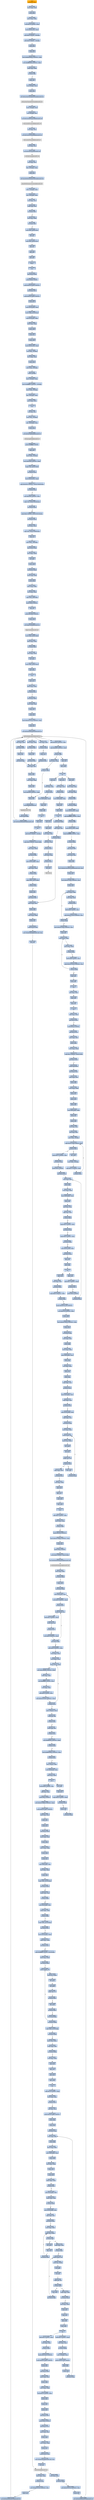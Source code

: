 digraph G {
node[shape=rectangle,style=filled,fillcolor=lightsteelblue,color=lightsteelblue]
bgcolor="transparent"
a0x325736c1call_0x32574f6c[label="start\ncall 0x32574f6c",color="lightgrey",fillcolor="orange"];
a0x32574f6cmovl_edi_edi[label="0x32574f6c\nmovl %edi, %edi"];
a0x32574f6epushl_ebp[label="0x32574f6e\npushl %ebp"];
a0x32574f6fmovl_esp_ebp[label="0x32574f6f\nmovl %esp, %ebp"];
a0x32574f71subl_0x10UINT8_esp[label="0x32574f71\nsubl $0x10<UINT8>, %esp"];
a0x32574f74movl_0x3257c2bc_eax[label="0x32574f74\nmovl 0x3257c2bc, %eax"];
a0x32574f79andl_0x0UINT8__8ebp_[label="0x32574f79\nandl $0x0<UINT8>, -8(%ebp)"];
a0x32574f7dandl_0x0UINT8__4ebp_[label="0x32574f7d\nandl $0x0<UINT8>, -4(%ebp)"];
a0x32574f81pushl_ebx[label="0x32574f81\npushl %ebx"];
a0x32574f82pushl_edi[label="0x32574f82\npushl %edi"];
a0x32574f83movl_0xbb40e64eUINT32_edi[label="0x32574f83\nmovl $0xbb40e64e<UINT32>, %edi"];
a0x32574f88movl_0xffff0000UINT32_ebx[label="0x32574f88\nmovl $0xffff0000<UINT32>, %ebx"];
a0x32574f8dcmpl_edi_eax[label="0x32574f8d\ncmpl %edi, %eax"];
a0x32574f8fje_0x32574f9e[label="0x32574f8f\nje 0x32574f9e"];
a0x32574f9epushl_esi[label="0x32574f9e\npushl %esi"];
a0x32574f9fleal__8ebp__eax[label="0x32574f9f\nleal -8(%ebp), %eax"];
a0x32574fa2pushl_eax[label="0x32574fa2\npushl %eax"];
a0x32574fa3call_GetSystemTimeAsFileTime_kernel32_dll[label="0x32574fa3\ncall GetSystemTimeAsFileTime@kernel32.dll"];
GetSystemTimeAsFileTime_kernel32_dll[label="GetSystemTimeAsFileTime@kernel32.dll",color="lightgrey",fillcolor="lightgrey"];
a0x32574fa9movl__4ebp__esi[label="0x32574fa9\nmovl -4(%ebp), %esi"];
a0x32574facxorl__8ebp__esi[label="0x32574fac\nxorl -8(%ebp), %esi"];
a0x32574fafcall_GetCurrentProcessId_kernel32_dll[label="0x32574faf\ncall GetCurrentProcessId@kernel32.dll"];
GetCurrentProcessId_kernel32_dll[label="GetCurrentProcessId@kernel32.dll",color="lightgrey",fillcolor="lightgrey"];
a0x32574fb5xorl_eax_esi[label="0x32574fb5\nxorl %eax, %esi"];
a0x32574fb7call_GetCurrentThreadId_kernel32_dll[label="0x32574fb7\ncall GetCurrentThreadId@kernel32.dll"];
GetCurrentThreadId_kernel32_dll[label="GetCurrentThreadId@kernel32.dll",color="lightgrey",fillcolor="lightgrey"];
a0x32574fbdxorl_eax_esi[label="0x32574fbd\nxorl %eax, %esi"];
a0x32574fbfcall_GetTickCount_kernel32_dll[label="0x32574fbf\ncall GetTickCount@kernel32.dll"];
GetTickCount_kernel32_dll[label="GetTickCount@kernel32.dll",color="lightgrey",fillcolor="lightgrey"];
a0x32574fc5xorl_eax_esi[label="0x32574fc5\nxorl %eax, %esi"];
a0x32574fc7leal__16ebp__eax[label="0x32574fc7\nleal -16(%ebp), %eax"];
a0x32574fcapushl_eax[label="0x32574fca\npushl %eax"];
a0x32574fcbcall_QueryPerformanceCounter_kernel32_dll[label="0x32574fcb\ncall QueryPerformanceCounter@kernel32.dll"];
QueryPerformanceCounter_kernel32_dll[label="QueryPerformanceCounter@kernel32.dll",color="lightgrey",fillcolor="lightgrey"];
a0x32574fd1movl__12ebp__eax[label="0x32574fd1\nmovl -12(%ebp), %eax"];
a0x32574fd4xorl__16ebp__eax[label="0x32574fd4\nxorl -16(%ebp), %eax"];
a0x32574fd7xorl_eax_esi[label="0x32574fd7\nxorl %eax, %esi"];
a0x32574fd9cmpl_edi_esi[label="0x32574fd9\ncmpl %edi, %esi"];
a0x32574fdbjne_0x32574fe4[label="0x32574fdb\njne 0x32574fe4"];
a0x32574fe4testl_esi_ebx[label="0x32574fe4\ntestl %esi, %ebx"];
a0x32574fe6jne_0x32574fef[label="0x32574fe6\njne 0x32574fef"];
a0x32574fefmovl_esi_0x3257c2bc[label="0x32574fef\nmovl %esi, 0x3257c2bc"];
a0x32574ff5notl_esi[label="0x32574ff5\nnotl %esi"];
a0x32574ff7movl_esi_0x3257c2c0[label="0x32574ff7\nmovl %esi, 0x3257c2c0"];
a0x32574ffdpopl_esi[label="0x32574ffd\npopl %esi"];
a0x32574ffepopl_edi[label="0x32574ffe\npopl %edi"];
a0x32574fffpopl_ebx[label="0x32574fff\npopl %ebx"];
a0x32575000leave_[label="0x32575000\nleave "];
a0x32575001ret[label="0x32575001\nret"];
a0x325736c6jmp_0x32573543[label="0x325736c6\njmp 0x32573543"];
a0x32573543pushl_0x58UINT8[label="0x32573543\npushl $0x58<UINT8>"];
a0x32573545pushl_0x3257b300UINT32[label="0x32573545\npushl $0x3257b300<UINT32>"];
a0x3257354acall_0x32574d7c[label="0x3257354a\ncall 0x32574d7c"];
a0x32574d7cpushl_0x32574de0UINT32[label="0x32574d7c\npushl $0x32574de0<UINT32>"];
a0x32574d81pushl_fs_0[label="0x32574d81\npushl %fs:0"];
a0x32574d88movl_0x10esp__eax[label="0x32574d88\nmovl 0x10(%esp), %eax"];
a0x32574d8cmovl_ebp_0x10esp_[label="0x32574d8c\nmovl %ebp, 0x10(%esp)"];
a0x32574d90leal_0x10esp__ebp[label="0x32574d90\nleal 0x10(%esp), %ebp"];
a0x32574d94subl_eax_esp[label="0x32574d94\nsubl %eax, %esp"];
a0x32574d96pushl_ebx[label="0x32574d96\npushl %ebx"];
a0x32574d97pushl_esi[label="0x32574d97\npushl %esi"];
a0x32574d98pushl_edi[label="0x32574d98\npushl %edi"];
a0x32574d99movl_0x3257c2bc_eax[label="0x32574d99\nmovl 0x3257c2bc, %eax"];
a0x32574d9exorl_eax__4ebp_[label="0x32574d9e\nxorl %eax, -4(%ebp)"];
a0x32574da1xorl_ebp_eax[label="0x32574da1\nxorl %ebp, %eax"];
a0x32574da3pushl_eax[label="0x32574da3\npushl %eax"];
a0x32574da4movl_esp__24ebp_[label="0x32574da4\nmovl %esp, -24(%ebp)"];
a0x32574da7pushl__8ebp_[label="0x32574da7\npushl -8(%ebp)"];
a0x32574daamovl__4ebp__eax[label="0x32574daa\nmovl -4(%ebp), %eax"];
a0x32574dadmovl_0xfffffffeUINT32__4ebp_[label="0x32574dad\nmovl $0xfffffffe<UINT32>, -4(%ebp)"];
a0x32574db4movl_eax__8ebp_[label="0x32574db4\nmovl %eax, -8(%ebp)"];
a0x32574db7leal__16ebp__eax[label="0x32574db7\nleal -16(%ebp), %eax"];
a0x32574dbamovl_eax_fs_0[label="0x32574dba\nmovl %eax, %fs:0"];
a0x32574dc0ret[label="0x32574dc0\nret"];
a0x3257354fxorl_esi_esi[label="0x3257354f\nxorl %esi, %esi"];
a0x32573551movl_esi__4ebp_[label="0x32573551\nmovl %esi, -4(%ebp)"];
a0x32573554leal__104ebp__eax[label="0x32573554\nleal -104(%ebp), %eax"];
a0x32573557pushl_eax[label="0x32573557\npushl %eax"];
a0x32573558call_GetStartupInfoA_kernel32_dll[label="0x32573558\ncall GetStartupInfoA@kernel32.dll"];
GetStartupInfoA_kernel32_dll[label="GetStartupInfoA@kernel32.dll",color="lightgrey",fillcolor="lightgrey"];
a0x3257355epushl_0xfffffffeUINT8[label="0x3257355e\npushl $0xfffffffe<UINT8>"];
a0x32573560popl_edi[label="0x32573560\npopl %edi"];
a0x32573561movl_edi__4ebp_[label="0x32573561\nmovl %edi, -4(%ebp)"];
a0x32573564movl_0x5a4dUINT32_eax[label="0x32573564\nmovl $0x5a4d<UINT32>, %eax"];
a0x32573569cmpw_ax_0x32570000[label="0x32573569\ncmpw %ax, 0x32570000"];
a0x32573570jne_0x325735aa[label="0x32573570\njne 0x325735aa"];
a0x32573572movl_0x3257003c_eax[label="0x32573572\nmovl 0x3257003c, %eax"];
a0x32573577cmpl_0x4550UINT32_0x32570000eax_[label="0x32573577\ncmpl $0x4550<UINT32>, 0x32570000(%eax)"];
a0x32573581jne_0x325735aa[label="0x32573581\njne 0x325735aa"];
a0x32573583movl_0x10bUINT32_ecx[label="0x32573583\nmovl $0x10b<UINT32>, %ecx"];
a0x32573588cmpw_cx_0x32570018eax_[label="0x32573588\ncmpw %cx, 0x32570018(%eax)"];
a0x3257358fjne_0x325735aa[label="0x3257358f\njne 0x325735aa"];
a0x32573591cmpl_0xeUINT8_0x32570074eax_[label="0x32573591\ncmpl $0xe<UINT8>, 0x32570074(%eax)"];
a0x32573598jbe_0x325735aa[label="0x32573598\njbe 0x325735aa"];
a0x3257359axorl_ecx_ecx[label="0x3257359a\nxorl %ecx, %ecx"];
a0x3257359ccmpl_esi_0x325700e8eax_[label="0x3257359c\ncmpl %esi, 0x325700e8(%eax)"];
a0x325735a2setne_cl[label="0x325735a2\nsetne %cl"];
a0x325735a5movl_ecx__28ebp_[label="0x325735a5\nmovl %ecx, -28(%ebp)"];
a0x325735a8jmp_0x325735ad[label="0x325735a8\njmp 0x325735ad"];
a0x325735adxorl_ebx_ebx[label="0x325735ad\nxorl %ebx, %ebx"];
a0x325735afincl_ebx[label="0x325735af\nincl %ebx"];
a0x325735b0pushl_ebx[label="0x325735b0\npushl %ebx"];
a0x325735b1call_0x32574d49[label="0x325735b1\ncall 0x32574d49"];
a0x32574d49movl_edi_edi[label="0x32574d49\nmovl %edi, %edi"];
a0x32574d4bpushl_ebp[label="0x32574d4b\npushl %ebp"];
a0x32574d4cmovl_esp_ebp[label="0x32574d4c\nmovl %esp, %ebp"];
a0x32574d4exorl_eax_eax[label="0x32574d4e\nxorl %eax, %eax"];
a0x32574d50cmpl_eax_0x8ebp_[label="0x32574d50\ncmpl %eax, 0x8(%ebp)"];
a0x32574d53pushl_0x0UINT8[label="0x32574d53\npushl $0x0<UINT8>"];
a0x32574d55sete_al[label="0x32574d55\nsete %al"];
a0x32574d58pushl_0x1000UINT32[label="0x32574d58\npushl $0x1000<UINT32>"];
a0x32574d5dpushl_eax[label="0x32574d5d\npushl %eax"];
a0x32574d5ecall_HeapCreate_kernel32_dll[label="0x32574d5e\ncall HeapCreate@kernel32.dll"];
HeapCreate_kernel32_dll[label="HeapCreate@kernel32.dll",color="lightgrey",fillcolor="lightgrey"];
a0x32574d64movl_eax_0x3257d9f4[label="0x32574d64\nmovl %eax, 0x3257d9f4"];
a0x32574d69testl_eax_eax[label="0x32574d69\ntestl %eax, %eax"];
a0x32574d6bjne_0x32574d6f[label="0x32574d6b\njne 0x32574d6f"];
a0x32574d6fxorl_eax_eax[label="0x32574d6f\nxorl %eax, %eax"];
a0x32574d71incl_eax[label="0x32574d71\nincl %eax"];
a0x32574d72movl_eax_0x3257dcc8[label="0x32574d72\nmovl %eax, 0x3257dcc8"];
a0x32574d77popl_ebp[label="0x32574d77\npopl %ebp"];
a0x32574d78ret[label="0x32574d78\nret"];
a0x325735b6popl_ecx[label="0x325735b6\npopl %ecx"];
a0x325735b7testl_eax_eax[label="0x325735b7\ntestl %eax, %eax"];
a0x325735b9jne_0x325735c3[label="0x325735b9\njne 0x325735c3"];
a0x325735c3call_0x32574bbc[label="0x325735c3\ncall 0x32574bbc"];
a0x32574bbcmovl_edi_edi[label="0x32574bbc\nmovl %edi, %edi"];
a0x32574bbepushl_esi[label="0x32574bbe\npushl %esi"];
a0x32574bbfpushl_edi[label="0x32574bbf\npushl %edi"];
a0x32574bc0movl_0x3257a7c4UINT32_esi[label="0x32574bc0\nmovl $0x3257a7c4<UINT32>, %esi"];
a0x32574bc5pushl_esi[label="0x32574bc5\npushl %esi"];
a0x32574bc6call_GetModuleHandleW_kernel32_dll[label="0x32574bc6\ncall GetModuleHandleW@kernel32.dll"];
GetModuleHandleW_kernel32_dll[label="GetModuleHandleW@kernel32.dll",color="lightgrey",fillcolor="lightgrey"];
a0x32574bcctestl_eax_eax[label="0x32574bcc\ntestl %eax, %eax"];
a0x32574bcejne_0x32574bd7[label="0x32574bce\njne 0x32574bd7"];
a0x32574bd0pushl_esi[label="0x32574bd0\npushl %esi"];
a0x32574bd1call_0x325739c6[label="0x32574bd1\ncall 0x325739c6"];
a0x325739c6movl_edi_edi[label="0x325739c6\nmovl %edi, %edi"];
a0x325739c8pushl_ebp[label="0x325739c8\npushl %ebp"];
a0x325739c9movl_esp_ebp[label="0x325739c9\nmovl %esp, %ebp"];
a0x325739cbpushl_edi[label="0x325739cb\npushl %edi"];
a0x325739ccmovl_0x3e8UINT32_edi[label="0x325739cc\nmovl $0x3e8<UINT32>, %edi"];
a0x325739d1pushl_edi[label="0x325739d1\npushl %edi"];
a0x325739d2call_Sleep_kernel32_dll[label="0x325739d2\ncall Sleep@kernel32.dll"];
Sleep_kernel32_dll[label="Sleep@kernel32.dll",color="lightgrey",fillcolor="lightgrey"];
a0x325739d8pushl_0x8ebp_[label="0x325739d8\npushl 0x8(%ebp)"];
a0x325739dbcall_GetModuleHandleW_kernel32_dll[label="0x325739db\ncall GetModuleHandleW@kernel32.dll"];
a0x325739e1addl_0x3e8UINT32_edi[label="0x325739e1\naddl $0x3e8<UINT32>, %edi"];
a0x325739e7cmpl_0xea60UINT32_edi[label="0x325739e7\ncmpl $0xea60<UINT32>, %edi"];
a0x325739edja_0x325739f3[label="0x325739ed\nja 0x325739f3"];
a0x325739eftestl_eax_eax[label="0x325739ef\ntestl %eax, %eax"];
a0x325739f1je_0x325739d1[label="0x325739f1\nje 0x325739d1"];
a0x325739f3popl_edi[label="0x325739f3\npopl %edi"];
a0x325739f4popl_ebp[label="0x325739f4\npopl %ebp"];
a0x325739f5ret[label="0x325739f5\nret"];
a0x32574bd6popl_ecx[label="0x32574bd6\npopl %ecx"];
a0x32574bd7movl_eax_edi[label="0x32574bd7\nmovl %eax, %edi"];
a0x32574bd9testl_edi_edi[label="0x32574bd9\ntestl %edi, %edi"];
a0x32574bdbje_0x32574d3f[label="0x32574bdb\nje 0x32574d3f"];
a0x32574d3fcall_0x325748d6[label="0x32574d3f\ncall 0x325748d6"];
a0x325748d6movl_0x3257c3e0_eax[label="0x325748d6\nmovl 0x3257c3e0, %eax"];
a0x325748dbcmpl_0xffffffffUINT8_eax[label="0x325748db\ncmpl $0xffffffff<UINT8>, %eax"];
a0x325748deje_0x325748f6[label="0x325748de\nje 0x325748f6"];
a0x325748f6movl_0x3257c3e4_eax[label="0x325748f6\nmovl 0x3257c3e4, %eax"];
a0x325748fbcmpl_0xffffffffUINT8_eax[label="0x325748fb\ncmpl $0xffffffff<UINT8>, %eax"];
a0x325748feje_0x3257490e[label="0x325748fe\nje 0x3257490e"];
a0x3257490ejmp_0x3257509f[label="0x3257490e\njmp 0x3257509f"];
a0x3257509fmovl_edi_edi[label="0x3257509f\nmovl %edi, %edi"];
a0x325750a1pushl_ebx[label="0x325750a1\npushl %ebx"];
a0x325750a2movl_DeleteCriticalSection_kernel32_dll_ebx[label="0x325750a2\nmovl DeleteCriticalSection@kernel32.dll, %ebx"];
a0x325750a8pushl_esi[label="0x325750a8\npushl %esi"];
a0x325750a9movl_0x3257c3f0UINT32_esi[label="0x325750a9\nmovl $0x3257c3f0<UINT32>, %esi"];
a0x325750aepushl_edi[label="0x325750ae\npushl %edi"];
a0x325750afmovl_esi__edi[label="0x325750af\nmovl (%esi), %edi"];
a0x325750b1testl_edi_edi[label="0x325750b1\ntestl %edi, %edi"];
a0x325750b3je_0x325750c8[label="0x325750b3\nje 0x325750c8"];
a0x325750c8addl_0x8UINT8_esi[label="0x325750c8\naddl $0x8<UINT8>, %esi"];
a0x325750cbcmpl_0x3257c510UINT32_esi[label="0x325750cb\ncmpl $0x3257c510<UINT32>, %esi"];
a0x325750d1jl_0x325750af[label="0x325750d1\njl 0x325750af"];
a0x325750d3movl_0x3257c3f0UINT32_esi[label="0x325750d3\nmovl $0x3257c3f0<UINT32>, %esi"];
a0x325750d8popl_edi[label="0x325750d8\npopl %edi"];
a0x325750d9movl_esi__eax[label="0x325750d9\nmovl (%esi), %eax"];
a0x325750dbtestl_eax_eax[label="0x325750db\ntestl %eax, %eax"];
a0x325750ddje_0x325750e8[label="0x325750dd\nje 0x325750e8"];
a0x325750e8addl_0x8UINT8_esi[label="0x325750e8\naddl $0x8<UINT8>, %esi"];
a0x325750ebcmpl_0x3257c510UINT32_esi[label="0x325750eb\ncmpl $0x3257c510<UINT32>, %esi"];
a0x325750f1jl_0x325750d9[label="0x325750f1\njl 0x325750d9"];
a0x325750f3popl_esi[label="0x325750f3\npopl %esi"];
a0x325750f4popl_ebx[label="0x325750f4\npopl %ebx"];
a0x325750f5ret[label="0x325750f5\nret"];
a0x32574d44xorl_eax_eax[label="0x32574d44\nxorl %eax, %eax"];
a0x32574d46popl_edi[label="0x32574d46\npopl %edi"];
a0x32574d47popl_esi[label="0x32574d47\npopl %esi"];
a0x32574d48ret[label="0x32574d48\nret"];
a0x325735c8testl_eax_eax[label="0x325735c8\ntestl %eax, %eax"];
a0x325735cajne_0x325735d4[label="0x325735ca\njne 0x325735d4"];
a0x325735ccpushl_0x10UINT8[label="0x325735cc\npushl $0x10<UINT8>"];
a0x325735cecall_0x3257351a[label="0x325735ce\ncall 0x3257351a"];
a0x3257351amovl_edi_edi[label="0x3257351a\nmovl %edi, %edi"];
a0x3257351cpushl_ebp[label="0x3257351c\npushl %ebp"];
a0x3257351dmovl_esp_ebp[label="0x3257351d\nmovl %esp, %ebp"];
a0x3257351fcmpl_0x1UINT8_0x3257d260[label="0x3257351f\ncmpl $0x1<UINT8>, 0x3257d260"];
a0x32573526jne_0x3257352d[label="0x32573526\njne 0x3257352d"];
a0x3257352dpushl_0x8ebp_[label="0x3257352d\npushl 0x8(%ebp)"];
a0x32573530call_0x32573cfe[label="0x32573530\ncall 0x32573cfe"];
a0x32573cfemovl_edi_edi[label="0x32573cfe\nmovl %edi, %edi"];
a0x32573d00pushl_ebp[label="0x32573d00\npushl %ebp"];
a0x32573d01movl_esp_ebp[label="0x32573d01\nmovl %esp, %ebp"];
a0x32573d03pushl_ecx[label="0x32573d03\npushl %ecx"];
a0x32573d04pushl_ecx[label="0x32573d04\npushl %ecx"];
a0x32573d05pushl_ebx[label="0x32573d05\npushl %ebx"];
a0x32573d06movl_0x8ebp__ebx[label="0x32573d06\nmovl 0x8(%ebp), %ebx"];
a0x32573d09pushl_esi[label="0x32573d09\npushl %esi"];
a0x32573d0apushl_edi[label="0x32573d0a\npushl %edi"];
a0x32573d0bxorl_esi_esi[label="0x32573d0b\nxorl %esi, %esi"];
a0x32573d0dxorl_edi_edi[label="0x32573d0d\nxorl %edi, %edi"];
a0x32573d0fmovl_edi__4ebp_[label="0x32573d0f\nmovl %edi, -4(%ebp)"];
a0x32573d12cmpl_0x3257c2d8edi8__ebx[label="0x32573d12\ncmpl 0x3257c2d8(,%edi,8), %ebx"];
a0x32573d19je_0x32573d24[label="0x32573d19\nje 0x32573d24"];
a0x32573d1bincl_edi[label="0x32573d1b\nincl %edi"];
a0x32573d1cmovl_edi__4ebp_[label="0x32573d1c\nmovl %edi, -4(%ebp)"];
a0x32573d1fcmpl_0x17UINT8_edi[label="0x32573d1f\ncmpl $0x17<UINT8>, %edi"];
a0x32573d22jb_0x32573d12[label="0x32573d22\njb 0x32573d12"];
a0x32573d24cmpl_0x17UINT8_edi[label="0x32573d24\ncmpl $0x17<UINT8>, %edi"];
a0x32573d27jae_0x32573ea4[label="0x32573d27\njae 0x32573ea4"];
a0x32573d2dpushl_0x3UINT8[label="0x32573d2d\npushl $0x3<UINT8>"];
a0x32573d2fcall_0x32575cd3[label="0x32573d2f\ncall 0x32575cd3"];
a0x32575cd3movl_edi_edi[label="0x32575cd3\nmovl %edi, %edi"];
a0x32575cd5pushl_ebp[label="0x32575cd5\npushl %ebp"];
a0x32575cd6movl_esp_ebp[label="0x32575cd6\nmovl %esp, %ebp"];
a0x32575cd8movl_0x8ebp__ecx[label="0x32575cd8\nmovl 0x8(%ebp), %ecx"];
a0x32575cdbpushl_esi[label="0x32575cdb\npushl %esi"];
a0x32575cdcxorl_esi_esi[label="0x32575cdc\nxorl %esi, %esi"];
a0x32575cdecmpl_esi_ecx[label="0x32575cde\ncmpl %esi, %ecx"];
a0x32575ce0jl_0x32575d00[label="0x32575ce0\njl 0x32575d00"];
a0x32575ce2cmpl_0x2UINT8_ecx[label="0x32575ce2\ncmpl $0x2<UINT8>, %ecx"];
a0x32575ce5jle_0x32575cf3[label="0x32575ce5\njle 0x32575cf3"];
a0x32575ce7cmpl_0x3UINT8_ecx[label="0x32575ce7\ncmpl $0x3<UINT8>, %ecx"];
a0x32575ceajne_0x32575d00[label="0x32575cea\njne 0x32575d00"];
a0x32575cecmovl_0x3257d260_eax[label="0x32575cec\nmovl 0x3257d260, %eax"];
a0x32575cf1jmp_0x32575d1b[label="0x32575cf1\njmp 0x32575d1b"];
a0x32575d1bpopl_esi[label="0x32575d1b\npopl %esi"];
a0x32575d1cpopl_ebp[label="0x32575d1c\npopl %ebp"];
a0x32575d1dret[label="0x32575d1d\nret"];
a0x32573d34popl_ecx[label="0x32573d34\npopl %ecx"];
a0x32573d35cmpl_0x1UINT8_eax[label="0x32573d35\ncmpl $0x1<UINT8>, %eax"];
a0x32573d38je_0x32573e72[label="0x32573d38\nje 0x32573e72"];
a0x32573d3epushl_0x3UINT8[label="0x32573d3e\npushl $0x3<UINT8>"];
a0x32573d40call_0x32575cd3[label="0x32573d40\ncall 0x32575cd3"];
a0x32573d45popl_ecx[label="0x32573d45\npopl %ecx"];
a0x32573d46testl_eax_eax[label="0x32573d46\ntestl %eax, %eax"];
a0x32573d48jne_0x32573d57[label="0x32573d48\njne 0x32573d57"];
a0x32573d57cmpl_0xfcUINT32_ebx[label="0x32573d57\ncmpl $0xfc<UINT32>, %ebx"];
a0x32573d5dje_0x32573ea4[label="0x32573d5d\nje 0x32573ea4"];
a0x32573d63pushl_0x3257a718UINT32[label="0x32573d63\npushl $0x3257a718<UINT32>"];
a0x32573d68movl_0x314UINT32_ebx[label="0x32573d68\nmovl $0x314<UINT32>, %ebx"];
a0x32573d6dpushl_ebx[label="0x32573d6d\npushl %ebx"];
a0x32573d6emovl_0x3257d5c0UINT32_edi[label="0x32573d6e\nmovl $0x3257d5c0<UINT32>, %edi"];
a0x32573d73pushl_edi[label="0x32573d73\npushl %edi"];
a0x32573d74call_0x32575c6b[label="0x32573d74\ncall 0x32575c6b"];
a0x32575c6bmovl_edi_edi[label="0x32575c6b\nmovl %edi, %edi"];
a0x32575c6dpushl_ebp[label="0x32575c6d\npushl %ebp"];
a0x32575c6emovl_esp_ebp[label="0x32575c6e\nmovl %esp, %ebp"];
a0x32575c70movl_0x8ebp__ecx[label="0x32575c70\nmovl 0x8(%ebp), %ecx"];
a0x32575c73pushl_ebx[label="0x32575c73\npushl %ebx"];
a0x32575c74xorl_ebx_ebx[label="0x32575c74\nxorl %ebx, %ebx"];
a0x32575c76pushl_esi[label="0x32575c76\npushl %esi"];
a0x32575c77pushl_edi[label="0x32575c77\npushl %edi"];
a0x32575c78cmpl_ebx_ecx[label="0x32575c78\ncmpl %ebx, %ecx"];
a0x32575c7aje_0x32575c83[label="0x32575c7a\nje 0x32575c83"];
a0x32575c7cmovl_0xcebp__edi[label="0x32575c7c\nmovl 0xc(%ebp), %edi"];
a0x32575c7fcmpl_ebx_edi[label="0x32575c7f\ncmpl %ebx, %edi"];
a0x32575c81ja_0x32575c9e[label="0x32575c81\nja 0x32575c9e"];
a0x32575c9emovl_0x10ebp__esi[label="0x32575c9e\nmovl 0x10(%ebp), %esi"];
a0x32575ca1cmpl_ebx_esi[label="0x32575ca1\ncmpl %ebx, %esi"];
a0x32575ca3jne_0x32575ca9[label="0x32575ca3\njne 0x32575ca9"];
a0x32575ca9movl_ecx_edx[label="0x32575ca9\nmovl %ecx, %edx"];
a0x32575cabmovb_esi__al[label="0x32575cab\nmovb (%esi), %al"];
a0x32575cadmovb_al_edx_[label="0x32575cad\nmovb %al, (%edx)"];
a0x32575cafincl_edx[label="0x32575caf\nincl %edx"];
a0x32575cb0incl_esi[label="0x32575cb0\nincl %esi"];
a0x32575cb1cmpb_bl_al[label="0x32575cb1\ncmpb %bl, %al"];
a0x32575cb3je_0x32575cb8[label="0x32575cb3\nje 0x32575cb8"];
a0x32575cb5decl_edi[label="0x32575cb5\ndecl %edi"];
a0x32575cb6jne_0x32575cab[label="0x32575cb6\njne 0x32575cab"];
a0x32575cb8cmpl_ebx_edi[label="0x32575cb8\ncmpl %ebx, %edi"];
a0x32575cbajne_0x32575ccc[label="0x32575cba\njne 0x32575ccc"];
a0x32575cccxorl_eax_eax[label="0x32575ccc\nxorl %eax, %eax"];
a0x32575ccepopl_edi[label="0x32575cce\npopl %edi"];
a0x32575ccfpopl_esi[label="0x32575ccf\npopl %esi"];
a0x32575cd0popl_ebx[label="0x32575cd0\npopl %ebx"];
a0x32575cd1popl_ebp[label="0x32575cd1\npopl %ebp"];
a0x32575cd2ret[label="0x32575cd2\nret"];
a0x32573d79addl_0xcUINT8_esp[label="0x32573d79\naddl $0xc<UINT8>, %esp"];
a0x32573d7ctestl_eax_eax[label="0x32573d7c\ntestl %eax, %eax"];
a0x32573d7eje_0x32573d8d[label="0x32573d7e\nje 0x32573d8d"];
a0x32573d8dpushl_0x104UINT32[label="0x32573d8d\npushl $0x104<UINT32>"];
a0x32573d92movl_0x3257d5d9UINT32_esi[label="0x32573d92\nmovl $0x3257d5d9<UINT32>, %esi"];
a0x32573d97pushl_esi[label="0x32573d97\npushl %esi"];
a0x32573d98pushl_0x0UINT8[label="0x32573d98\npushl $0x0<UINT8>"];
a0x32573d9amovb_0x0UINT8_0x3257d6dd[label="0x32573d9a\nmovb $0x0<UINT8>, 0x3257d6dd"];
a0x32573da1call_GetModuleFileNameA_kernel32_dll[label="0x32573da1\ncall GetModuleFileNameA@kernel32.dll"];
GetModuleFileNameA_kernel32_dll[label="GetModuleFileNameA@kernel32.dll",color="lightgrey",fillcolor="lightgrey"];
a0x32573da7testl_eax_eax[label="0x32573da7\ntestl %eax, %eax"];
a0x32573da9jne_0x32573dd1[label="0x32573da9\njne 0x32573dd1"];
a0x32573dd1pushl_esi[label="0x32573dd1\npushl %esi"];
a0x32573dd2call_0x32575be0[label="0x32573dd2\ncall 0x32575be0"];
a0x32575be0movl_0x4esp__ecx[label="0x32575be0\nmovl 0x4(%esp), %ecx"];
a0x32575be4testl_0x3UINT32_ecx[label="0x32575be4\ntestl $0x3<UINT32>, %ecx"];
a0x32575beaje_0x32575c10[label="0x32575bea\nje 0x32575c10"];
a0x32575becmovb_ecx__al[label="0x32575bec\nmovb (%ecx), %al"];
a0x32575beeaddl_0x1UINT8_ecx[label="0x32575bee\naddl $0x1<UINT8>, %ecx"];
a0x32575bf1testb_al_al[label="0x32575bf1\ntestb %al, %al"];
a0x32575bf3je_0x32575c43[label="0x32575bf3\nje 0x32575c43"];
a0x32575bf5testl_0x3UINT32_ecx[label="0x32575bf5\ntestl $0x3<UINT32>, %ecx"];
a0x32575bfbjne_0x32575bec[label="0x32575bfb\njne 0x32575bec"];
a0x32575bfdaddl_0x0UINT32_eax[label="0x32575bfd\naddl $0x0<UINT32>, %eax"];
a0x32575c02leal_esp__esp[label="0x32575c02\nleal (%esp), %esp"];
a0x32575c09leal_esp__esp[label="0x32575c09\nleal (%esp), %esp"];
a0x32575c10movl_ecx__eax[label="0x32575c10\nmovl (%ecx), %eax"];
a0x32575c12movl_0x7efefeffUINT32_edx[label="0x32575c12\nmovl $0x7efefeff<UINT32>, %edx"];
a0x32575c17addl_eax_edx[label="0x32575c17\naddl %eax, %edx"];
a0x32575c19xorl_0xffffffffUINT8_eax[label="0x32575c19\nxorl $0xffffffff<UINT8>, %eax"];
a0x32575c1cxorl_edx_eax[label="0x32575c1c\nxorl %edx, %eax"];
a0x32575c1eaddl_0x4UINT8_ecx[label="0x32575c1e\naddl $0x4<UINT8>, %ecx"];
a0x32575c21testl_0x81010100UINT32_eax[label="0x32575c21\ntestl $0x81010100<UINT32>, %eax"];
a0x32575c26je_0x32575c10[label="0x32575c26\nje 0x32575c10"];
a0x32575c28movl__4ecx__eax[label="0x32575c28\nmovl -4(%ecx), %eax"];
a0x32575c2btestb_al_al[label="0x32575c2b\ntestb %al, %al"];
a0x32575c2dje_0x32575c61[label="0x32575c2d\nje 0x32575c61"];
a0x32575c2ftestb_ah_ah[label="0x32575c2f\ntestb %ah, %ah"];
a0x32575c31je_0x32575c57[label="0x32575c31\nje 0x32575c57"];
a0x32575c33testl_0xff0000UINT32_eax[label="0x32575c33\ntestl $0xff0000<UINT32>, %eax"];
a0x32575c38je_0x32575c4d[label="0x32575c38\nje 0x32575c4d"];
a0x32575c3atestl_0xff000000UINT32_eax[label="0x32575c3a\ntestl $0xff000000<UINT32>, %eax"];
a0x32575c3fje_0x32575c43[label="0x32575c3f\nje 0x32575c43"];
a0x32575c43leal__1ecx__eax[label="0x32575c43\nleal -1(%ecx), %eax"];
a0x32575c46movl_0x4esp__ecx[label="0x32575c46\nmovl 0x4(%esp), %ecx"];
a0x32575c4asubl_ecx_eax[label="0x32575c4a\nsubl %ecx, %eax"];
a0x32575c4cret[label="0x32575c4c\nret"];
a0x32573dd7incl_eax[label="0x32573dd7\nincl %eax"];
a0x32573dd8popl_ecx[label="0x32573dd8\npopl %ecx"];
a0x32573dd9cmpl_0x3cUINT8_eax[label="0x32573dd9\ncmpl $0x3c<UINT8>, %eax"];
a0x32573ddcjbe_0x32573e16[label="0x32573ddc\njbe 0x32573e16"];
a0x32573ddepushl_esi[label="0x32573dde\npushl %esi"];
a0x32573ddfcall_0x32575be0[label="0x32573ddf\ncall 0x32575be0"];
a0x32573de4subl_0x3bUINT8_esi[label="0x32573de4\nsubl $0x3b<UINT8>, %esi"];
a0x32573de7addl_esi_eax[label="0x32573de7\naddl %esi, %eax"];
a0x32573de9pushl_0x3UINT8[label="0x32573de9\npushl $0x3<UINT8>"];
a0x32573debmovl_0x3257d8d4UINT32_ecx[label="0x32573deb\nmovl $0x3257d8d4<UINT32>, %ecx"];
a0x32573df0pushl_0x3257a6fcUINT32[label="0x32573df0\npushl $0x3257a6fc<UINT32>"];
a0x32573df5subl_eax_ecx[label="0x32573df5\nsubl %eax, %ecx"];
a0x32573df7pushl_ecx[label="0x32573df7\npushl %ecx"];
a0x32573df8pushl_eax[label="0x32573df8\npushl %eax"];
a0x32573df9call_0x32575b20[label="0x32573df9\ncall 0x32575b20"];
a0x32575b20movl_edi_edi[label="0x32575b20\nmovl %edi, %edi"];
a0x32575b22pushl_ebp[label="0x32575b22\npushl %ebp"];
a0x32575b23movl_esp_ebp[label="0x32575b23\nmovl %esp, %ebp"];
a0x32575b25pushl_ebx[label="0x32575b25\npushl %ebx"];
a0x32575b26pushl_esi[label="0x32575b26\npushl %esi"];
a0x32575b27movl_0x8ebp__esi[label="0x32575b27\nmovl 0x8(%ebp), %esi"];
a0x32575b2axorl_ebx_ebx[label="0x32575b2a\nxorl %ebx, %ebx"];
a0x32575b2cpushl_edi[label="0x32575b2c\npushl %edi"];
a0x32575b2dcmpl_ebx_0x14ebp_[label="0x32575b2d\ncmpl %ebx, 0x14(%ebp)"];
a0x32575b30jne_0x32575b42[label="0x32575b30\njne 0x32575b42"];
a0x32575b42cmpl_ebx_esi[label="0x32575b42\ncmpl %ebx, %esi"];
a0x32575b44je_0x32575b4d[label="0x32575b44\nje 0x32575b4d"];
a0x32575b46movl_0xcebp__edi[label="0x32575b46\nmovl 0xc(%ebp), %edi"];
a0x32575b49cmpl_ebx_edi[label="0x32575b49\ncmpl %ebx, %edi"];
a0x32575b4bja_0x32575b68[label="0x32575b4b\nja 0x32575b68"];
a0x32575b68cmpl_ebx_0x14ebp_[label="0x32575b68\ncmpl %ebx, 0x14(%ebp)"];
a0x32575b6bjne_0x32575b71[label="0x32575b6b\njne 0x32575b71"];
a0x32575b71movl_0x10ebp__edx[label="0x32575b71\nmovl 0x10(%ebp), %edx"];
a0x32575b74cmpl_ebx_edx[label="0x32575b74\ncmpl %ebx, %edx"];
a0x32575b76jne_0x32575b7c[label="0x32575b76\njne 0x32575b7c"];
a0x32575b7ccmpl_0xffffffffUINT8_0x14ebp_[label="0x32575b7c\ncmpl $0xffffffff<UINT8>, 0x14(%ebp)"];
a0x32575b80movl_esi_eax[label="0x32575b80\nmovl %esi, %eax"];
a0x32575b82jne_0x32575b93[label="0x32575b82\njne 0x32575b93"];
a0x32575b93movb_edx__cl[label="0x32575b93\nmovb (%edx), %cl"];
a0x32575b95movb_cl_eax_[label="0x32575b95\nmovb %cl, (%eax)"];
a0x32575b97incl_eax[label="0x32575b97\nincl %eax"];
a0x32575b98incl_edx[label="0x32575b98\nincl %edx"];
a0x32575b99cmpb_bl_cl[label="0x32575b99\ncmpb %bl, %cl"];
a0x32575b9bje_0x32575ba5[label="0x32575b9b\nje 0x32575ba5"];
a0x32575b9ddecl_edi[label="0x32575b9d\ndecl %edi"];
a0x32575b9eje_0x32575ba5[label="0x32575b9e\nje 0x32575ba5"];
a0x32575ba0decl_0x14ebp_[label="0x32575ba0\ndecl 0x14(%ebp)"];
a0x32575ba3jne_0x32575b93[label="0x32575ba3\njne 0x32575b93"];
a0x32575ba5cmpl_ebx_0x14ebp_[label="0x32575ba5\ncmpl %ebx, 0x14(%ebp)"];
a0x32575ba8jne_0x32575bac[label="0x32575ba8\njne 0x32575bac"];
a0x32575baamovb_bl_eax_[label="0x32575baa\nmovb %bl, (%eax)"];
a0x32575baccmpl_ebx_edi[label="0x32575bac\ncmpl %ebx, %edi"];
a0x32575baejne_0x32575b3b[label="0x32575bae\njne 0x32575b3b"];
a0x32575b3bxorl_eax_eax[label="0x32575b3b\nxorl %eax, %eax"];
a0x32575b3dpopl_edi[label="0x32575b3d\npopl %edi"];
a0x32575b3epopl_esi[label="0x32575b3e\npopl %esi"];
a0x32575b3fpopl_ebx[label="0x32575b3f\npopl %ebx"];
a0x32575b40popl_ebp[label="0x32575b40\npopl %ebp"];
a0x32575b41ret[label="0x32575b41\nret"];
a0x32573dfeaddl_0x14UINT8_esp[label="0x32573dfe\naddl $0x14<UINT8>, %esp"];
a0x32573e01testl_eax_eax[label="0x32573e01\ntestl %eax, %eax"];
a0x32573e03je_0x32573e16[label="0x32573e03\nje 0x32573e16"];
a0x32573e16xorl_esi_esi[label="0x32573e16\nxorl %esi, %esi"];
a0x32573e18pushl_0x3257a6f8UINT32[label="0x32573e18\npushl $0x3257a6f8<UINT32>"];
a0x32573e1dpushl_ebx[label="0x32573e1d\npushl %ebx"];
a0x32573e1epushl_edi[label="0x32573e1e\npushl %edi"];
a0x32573e1fcall_0x32575aac[label="0x32573e1f\ncall 0x32575aac"];
a0x32575aacmovl_edi_edi[label="0x32575aac\nmovl %edi, %edi"];
a0x32575aaepushl_ebp[label="0x32575aae\npushl %ebp"];
a0x32575aafmovl_esp_ebp[label="0x32575aaf\nmovl %esp, %ebp"];
a0x32575ab1movl_0x8ebp__eax[label="0x32575ab1\nmovl 0x8(%ebp), %eax"];
a0x32575ab4pushl_ebx[label="0x32575ab4\npushl %ebx"];
a0x32575ab5xorl_ebx_ebx[label="0x32575ab5\nxorl %ebx, %ebx"];
a0x32575ab7pushl_esi[label="0x32575ab7\npushl %esi"];
a0x32575ab8pushl_edi[label="0x32575ab8\npushl %edi"];
a0x32575ab9cmpl_ebx_eax[label="0x32575ab9\ncmpl %ebx, %eax"];
a0x32575abbje_0x32575ac4[label="0x32575abb\nje 0x32575ac4"];
a0x32575abdmovl_0xcebp__edi[label="0x32575abd\nmovl 0xc(%ebp), %edi"];
a0x32575ac0cmpl_ebx_edi[label="0x32575ac0\ncmpl %ebx, %edi"];
a0x32575ac2ja_0x32575adf[label="0x32575ac2\nja 0x32575adf"];
a0x32575adfmovl_0x10ebp__esi[label="0x32575adf\nmovl 0x10(%ebp), %esi"];
a0x32575ae2cmpl_ebx_esi[label="0x32575ae2\ncmpl %ebx, %esi"];
a0x32575ae4jne_0x32575aea[label="0x32575ae4\njne 0x32575aea"];
a0x32575aeamovl_eax_edx[label="0x32575aea\nmovl %eax, %edx"];
a0x32575aeccmpb_bl_edx_[label="0x32575aec\ncmpb %bl, (%edx)"];
a0x32575aeeje_0x32575af4[label="0x32575aee\nje 0x32575af4"];
a0x32575af0incl_edx[label="0x32575af0\nincl %edx"];
a0x32575af1decl_edi[label="0x32575af1\ndecl %edi"];
a0x32575af2jne_0x32575aec[label="0x32575af2\njne 0x32575aec"];
a0x32575af4cmpl_ebx_edi[label="0x32575af4\ncmpl %ebx, %edi"];
a0x32575af6je_0x32575ae6[label="0x32575af6\nje 0x32575ae6"];
a0x32575af8movb_esi__cl[label="0x32575af8\nmovb (%esi), %cl"];
a0x32575afamovb_cl_edx_[label="0x32575afa\nmovb %cl, (%edx)"];
a0x32575afcincl_edx[label="0x32575afc\nincl %edx"];
a0x32575afdincl_esi[label="0x32575afd\nincl %esi"];
a0x32575afecmpb_bl_cl[label="0x32575afe\ncmpb %bl, %cl"];
a0x32575b00je_0x32575b05[label="0x32575b00\nje 0x32575b05"];
a0x32575b02decl_edi[label="0x32575b02\ndecl %edi"];
a0x32575b03jne_0x32575af8[label="0x32575b03\njne 0x32575af8"];
a0x32575b05cmpl_ebx_edi[label="0x32575b05\ncmpl %ebx, %edi"];
a0x32575b07jne_0x32575b19[label="0x32575b07\njne 0x32575b19"];
a0x32575b19xorl_eax_eax[label="0x32575b19\nxorl %eax, %eax"];
a0x32575b1bpopl_edi[label="0x32575b1b\npopl %edi"];
a0x32575b1cpopl_esi[label="0x32575b1c\npopl %esi"];
a0x32575b1dpopl_ebx[label="0x32575b1d\npopl %ebx"];
a0x32575b1epopl_ebp[label="0x32575b1e\npopl %ebp"];
a0x32575b1fret[label="0x32575b1f\nret"];
a0x32573e24addl_0xcUINT8_esp[label="0x32573e24\naddl $0xc<UINT8>, %esp"];
a0x32573e27testl_eax_eax[label="0x32573e27\ntestl %eax, %eax"];
a0x32573e29je_0x32573e38[label="0x32573e29\nje 0x32573e38"];
a0x32573e38movl__4ebp__eax[label="0x32573e38\nmovl -4(%ebp), %eax"];
a0x32573e3bpushl_0x3257c2dceax8_[label="0x32573e3b\npushl 0x3257c2dc(,%eax,8)"];
a0x32573e42pushl_ebx[label="0x32573e42\npushl %ebx"];
a0x32573e43pushl_edi[label="0x32573e43\npushl %edi"];
a0x32573e44call_0x32575aac[label="0x32573e44\ncall 0x32575aac"];
a0x32573e49addl_0xcUINT8_esp[label="0x32573e49\naddl $0xc<UINT8>, %esp"];
a0x32573e4ctestl_eax_eax[label="0x32573e4c\ntestl %eax, %eax"];
a0x32573e4eje_0x32573e5d[label="0x32573e4e\nje 0x32573e5d"];
a0x32573e5dpushl_0x12010UINT32[label="0x32573e5d\npushl $0x12010<UINT32>"];
a0x32573e62pushl_0x3257a6d0UINT32[label="0x32573e62\npushl $0x3257a6d0<UINT32>"];
a0x32573e67pushl_edi[label="0x32573e67\npushl %edi"];
a0x32573e68call_0x32575943[label="0x32573e68\ncall 0x32575943"];
a0x32575943movl_edi_edi[label="0x32575943\nmovl %edi, %edi"];
a0x32575945pushl_ebp[label="0x32575945\npushl %ebp"];
a0x32575946movl_esp_ebp[label="0x32575946\nmovl %esp, %ebp"];
a0x32575948subl_0x14UINT8_esp[label="0x32575948\nsubl $0x14<UINT8>, %esp"];
a0x3257594bpushl_ebx[label="0x3257594b\npushl %ebx"];
a0x3257594cpushl_esi[label="0x3257594c\npushl %esi"];
a0x3257594dpushl_edi[label="0x3257594d\npushl %edi"];
a0x3257594ecall_0x3257481e[label="0x3257594e\ncall 0x3257481e"];
a0x3257481epushl_0x0UINT8[label="0x3257481e\npushl $0x0<UINT8>"];
a0x32574820call_0x325747ac[label="0x32574820\ncall 0x325747ac"];
a0x325747acmovl_edi_edi[label="0x325747ac\nmovl %edi, %edi"];
a0x325747aepushl_ebp[label="0x325747ae\npushl %ebp"];
a0x325747afmovl_esp_ebp[label="0x325747af\nmovl %esp, %ebp"];
a0x325747b1pushl_esi[label="0x325747b1\npushl %esi"];
a0x325747b2pushl_0x3257c3e4[label="0x325747b2\npushl 0x3257c3e4"];
a0x325747b8movl_TlsGetValue_kernel32_dll_esi[label="0x325747b8\nmovl TlsGetValue@kernel32.dll, %esi"];
a0x325747becall_esi[label="0x325747be\ncall %esi"];
TlsGetValue_kernel32_dll[label="TlsGetValue@kernel32.dll",color="lightgrey",fillcolor="lightgrey"];
a0x325747c0testl_eax_eax[label="0x325747c0\ntestl %eax, %eax"];
a0x325747c2je_0x325747e5[label="0x325747c2\nje 0x325747e5"];
a0x325747e5movl_0x3257a7c4UINT32_esi[label="0x325747e5\nmovl $0x3257a7c4<UINT32>, %esi"];
a0x325747eapushl_esi[label="0x325747ea\npushl %esi"];
a0x325747ebcall_GetModuleHandleW_kernel32_dll[label="0x325747eb\ncall GetModuleHandleW@kernel32.dll"];
a0x325747f1testl_eax_eax[label="0x325747f1\ntestl %eax, %eax"];
a0x325747f3jne_0x32574800[label="0x325747f3\njne 0x32574800"];
a0x325747f5pushl_esi[label="0x325747f5\npushl %esi"];
a0x325747f6call_0x325739c6[label="0x325747f6\ncall 0x325739c6"];
a0x325747fbpopl_ecx[label="0x325747fb\npopl %ecx"];
a0x325747fctestl_eax_eax[label="0x325747fc\ntestl %eax, %eax"];
a0x325747feje_0x32574818[label="0x325747fe\nje 0x32574818"];
a0x32574818movl_0x8ebp__eax[label="0x32574818\nmovl 0x8(%ebp), %eax"];
a0x3257481bpopl_esi[label="0x3257481b\npopl %esi"];
a0x3257481cpopl_ebp[label="0x3257481c\npopl %ebp"];
a0x3257481dret[label="0x3257481d\nret"];
a0x32574825popl_ecx[label="0x32574825\npopl %ecx"];
a0x32574826ret[label="0x32574826\nret"];
a0x32575953andl_0x0UINT8__4ebp_[label="0x32575953\nandl $0x0<UINT8>, -4(%ebp)"];
a0x32575957cmpl_0x0UINT8_0x3257db80[label="0x32575957\ncmpl $0x0<UINT8>, 0x3257db80"];
a0x3257595emovl_eax_ebx[label="0x3257595e\nmovl %eax, %ebx"];
a0x32575960jne_0x325759f4[label="0x32575960\njne 0x325759f4"];
a0x325759f4movl_0x3257db8c_eax[label="0x325759f4\nmovl 0x3257db8c, %eax"];
a0x325759f9cmpl_ebx_eax[label="0x325759f9\ncmpl %ebx, %eax"];
a0x325759fbje_0x32575a4c[label="0x325759fb\nje 0x32575a4c"];
a0x325759fdcmpl_ebx_0x3257db90[label="0x325759fd\ncmpl %ebx, 0x3257db90"];
a0x32575a03je_0x32575a4c[label="0x32575a03\nje 0x32575a4c"];
a0x32575a05pushl_eax[label="0x32575a05\npushl %eax"];
a0x32575a06call_0x32574827[label="0x32575a06\ncall 0x32574827"];
a0x32574827movl_edi_edi[label="0x32574827\nmovl %edi, %edi"];
a0x32574829pushl_ebp[label="0x32574829\npushl %ebp"];
a0x3257482amovl_esp_ebp[label="0x3257482a\nmovl %esp, %ebp"];
a0x3257482cpushl_esi[label="0x3257482c\npushl %esi"];
a0x3257482dpushl_0x3257c3e4[label="0x3257482d\npushl 0x3257c3e4"];
a0x32574833movl_TlsGetValue_kernel32_dll_esi[label="0x32574833\nmovl TlsGetValue@kernel32.dll, %esi"];
a0x32574839call_esi[label="0x32574839\ncall %esi"];
a0x3257483btestl_eax_eax[label="0x3257483b\ntestl %eax, %eax"];
a0x3257483dje_0x32574860[label="0x3257483d\nje 0x32574860"];
a0x32574860movl_0x3257a7c4UINT32_esi[label="0x32574860\nmovl $0x3257a7c4<UINT32>, %esi"];
a0x32574865pushl_esi[label="0x32574865\npushl %esi"];
a0x32574866call_GetModuleHandleW_kernel32_dll[label="0x32574866\ncall GetModuleHandleW@kernel32.dll"];
a0x3257486ctestl_eax_eax[label="0x3257486c\ntestl %eax, %eax"];
a0x3257486ejne_0x3257487b[label="0x3257486e\njne 0x3257487b"];
a0x32574870pushl_esi[label="0x32574870\npushl %esi"];
a0x32574871call_0x325739c6[label="0x32574871\ncall 0x325739c6"];
a0x32574876popl_ecx[label="0x32574876\npopl %ecx"];
a0x32574877testl_eax_eax[label="0x32574877\ntestl %eax, %eax"];
a0x32574879je_0x32574893[label="0x32574879\nje 0x32574893"];
a0x32574893movl_0x8ebp__eax[label="0x32574893\nmovl 0x8(%ebp), %eax"];
a0x32574896popl_esi[label="0x32574896\npopl %esi"];
a0x32574897popl_ebp[label="0x32574897\npopl %ebp"];
a0x32574898ret[label="0x32574898\nret"];
a0x32575a0bpushl_0x3257db90[label="0x32575a0b\npushl 0x3257db90"];
a0x32575a11movl_eax_esi[label="0x32575a11\nmovl %eax, %esi"];
a0x32575a13call_0x32574827[label="0x32575a13\ncall 0x32574827"];
a0x32575a18popl_ecx[label="0x32575a18\npopl %ecx"];
a0x32575a19popl_ecx[label="0x32575a19\npopl %ecx"];
a0x32575a1amovl_eax_edi[label="0x32575a1a\nmovl %eax, %edi"];
a0x32575a1ctestl_esi_esi[label="0x32575a1c\ntestl %esi, %esi"];
a0x32575a1eje_0x32575a4c[label="0x32575a1e\nje 0x32575a4c"];
a0x32575a20testl_edi_edi[label="0x32575a20\ntestl %edi, %edi"];
a0x32575a22je_0x32575a4c[label="0x32575a22\nje 0x32575a4c"];
a0x32575a24call_esi[label="0x32575a24\ncall %esi"];
a0x6c55cecd[label="0x6c55cecd",color="lightgrey",fillcolor="lightgrey"];
a0x325736c1call_0x32574f6c -> a0x32574f6cmovl_edi_edi [color="#000000"];
a0x32574f6cmovl_edi_edi -> a0x32574f6epushl_ebp [color="#000000"];
a0x32574f6epushl_ebp -> a0x32574f6fmovl_esp_ebp [color="#000000"];
a0x32574f6fmovl_esp_ebp -> a0x32574f71subl_0x10UINT8_esp [color="#000000"];
a0x32574f71subl_0x10UINT8_esp -> a0x32574f74movl_0x3257c2bc_eax [color="#000000"];
a0x32574f74movl_0x3257c2bc_eax -> a0x32574f79andl_0x0UINT8__8ebp_ [color="#000000"];
a0x32574f79andl_0x0UINT8__8ebp_ -> a0x32574f7dandl_0x0UINT8__4ebp_ [color="#000000"];
a0x32574f7dandl_0x0UINT8__4ebp_ -> a0x32574f81pushl_ebx [color="#000000"];
a0x32574f81pushl_ebx -> a0x32574f82pushl_edi [color="#000000"];
a0x32574f82pushl_edi -> a0x32574f83movl_0xbb40e64eUINT32_edi [color="#000000"];
a0x32574f83movl_0xbb40e64eUINT32_edi -> a0x32574f88movl_0xffff0000UINT32_ebx [color="#000000"];
a0x32574f88movl_0xffff0000UINT32_ebx -> a0x32574f8dcmpl_edi_eax [color="#000000"];
a0x32574f8dcmpl_edi_eax -> a0x32574f8fje_0x32574f9e [color="#000000"];
a0x32574f8fje_0x32574f9e -> a0x32574f9epushl_esi [color="#000000",label="T"];
a0x32574f9epushl_esi -> a0x32574f9fleal__8ebp__eax [color="#000000"];
a0x32574f9fleal__8ebp__eax -> a0x32574fa2pushl_eax [color="#000000"];
a0x32574fa2pushl_eax -> a0x32574fa3call_GetSystemTimeAsFileTime_kernel32_dll [color="#000000"];
a0x32574fa3call_GetSystemTimeAsFileTime_kernel32_dll -> GetSystemTimeAsFileTime_kernel32_dll [color="#000000"];
GetSystemTimeAsFileTime_kernel32_dll -> a0x32574fa9movl__4ebp__esi [color="#000000"];
a0x32574fa9movl__4ebp__esi -> a0x32574facxorl__8ebp__esi [color="#000000"];
a0x32574facxorl__8ebp__esi -> a0x32574fafcall_GetCurrentProcessId_kernel32_dll [color="#000000"];
a0x32574fafcall_GetCurrentProcessId_kernel32_dll -> GetCurrentProcessId_kernel32_dll [color="#000000"];
GetCurrentProcessId_kernel32_dll -> a0x32574fb5xorl_eax_esi [color="#000000"];
a0x32574fb5xorl_eax_esi -> a0x32574fb7call_GetCurrentThreadId_kernel32_dll [color="#000000"];
a0x32574fb7call_GetCurrentThreadId_kernel32_dll -> GetCurrentThreadId_kernel32_dll [color="#000000"];
GetCurrentThreadId_kernel32_dll -> a0x32574fbdxorl_eax_esi [color="#000000"];
a0x32574fbdxorl_eax_esi -> a0x32574fbfcall_GetTickCount_kernel32_dll [color="#000000"];
a0x32574fbfcall_GetTickCount_kernel32_dll -> GetTickCount_kernel32_dll [color="#000000"];
GetTickCount_kernel32_dll -> a0x32574fc5xorl_eax_esi [color="#000000"];
a0x32574fc5xorl_eax_esi -> a0x32574fc7leal__16ebp__eax [color="#000000"];
a0x32574fc7leal__16ebp__eax -> a0x32574fcapushl_eax [color="#000000"];
a0x32574fcapushl_eax -> a0x32574fcbcall_QueryPerformanceCounter_kernel32_dll [color="#000000"];
a0x32574fcbcall_QueryPerformanceCounter_kernel32_dll -> QueryPerformanceCounter_kernel32_dll [color="#000000"];
QueryPerformanceCounter_kernel32_dll -> a0x32574fd1movl__12ebp__eax [color="#000000"];
a0x32574fd1movl__12ebp__eax -> a0x32574fd4xorl__16ebp__eax [color="#000000"];
a0x32574fd4xorl__16ebp__eax -> a0x32574fd7xorl_eax_esi [color="#000000"];
a0x32574fd7xorl_eax_esi -> a0x32574fd9cmpl_edi_esi [color="#000000"];
a0x32574fd9cmpl_edi_esi -> a0x32574fdbjne_0x32574fe4 [color="#000000"];
a0x32574fdbjne_0x32574fe4 -> a0x32574fe4testl_esi_ebx [color="#000000",label="T"];
a0x32574fe4testl_esi_ebx -> a0x32574fe6jne_0x32574fef [color="#000000"];
a0x32574fe6jne_0x32574fef -> a0x32574fefmovl_esi_0x3257c2bc [color="#000000",label="T"];
a0x32574fefmovl_esi_0x3257c2bc -> a0x32574ff5notl_esi [color="#000000"];
a0x32574ff5notl_esi -> a0x32574ff7movl_esi_0x3257c2c0 [color="#000000"];
a0x32574ff7movl_esi_0x3257c2c0 -> a0x32574ffdpopl_esi [color="#000000"];
a0x32574ffdpopl_esi -> a0x32574ffepopl_edi [color="#000000"];
a0x32574ffepopl_edi -> a0x32574fffpopl_ebx [color="#000000"];
a0x32574fffpopl_ebx -> a0x32575000leave_ [color="#000000"];
a0x32575000leave_ -> a0x32575001ret [color="#000000"];
a0x32575001ret -> a0x325736c6jmp_0x32573543 [color="#000000"];
a0x325736c6jmp_0x32573543 -> a0x32573543pushl_0x58UINT8 [color="#000000"];
a0x32573543pushl_0x58UINT8 -> a0x32573545pushl_0x3257b300UINT32 [color="#000000"];
a0x32573545pushl_0x3257b300UINT32 -> a0x3257354acall_0x32574d7c [color="#000000"];
a0x3257354acall_0x32574d7c -> a0x32574d7cpushl_0x32574de0UINT32 [color="#000000"];
a0x32574d7cpushl_0x32574de0UINT32 -> a0x32574d81pushl_fs_0 [color="#000000"];
a0x32574d81pushl_fs_0 -> a0x32574d88movl_0x10esp__eax [color="#000000"];
a0x32574d88movl_0x10esp__eax -> a0x32574d8cmovl_ebp_0x10esp_ [color="#000000"];
a0x32574d8cmovl_ebp_0x10esp_ -> a0x32574d90leal_0x10esp__ebp [color="#000000"];
a0x32574d90leal_0x10esp__ebp -> a0x32574d94subl_eax_esp [color="#000000"];
a0x32574d94subl_eax_esp -> a0x32574d96pushl_ebx [color="#000000"];
a0x32574d96pushl_ebx -> a0x32574d97pushl_esi [color="#000000"];
a0x32574d97pushl_esi -> a0x32574d98pushl_edi [color="#000000"];
a0x32574d98pushl_edi -> a0x32574d99movl_0x3257c2bc_eax [color="#000000"];
a0x32574d99movl_0x3257c2bc_eax -> a0x32574d9exorl_eax__4ebp_ [color="#000000"];
a0x32574d9exorl_eax__4ebp_ -> a0x32574da1xorl_ebp_eax [color="#000000"];
a0x32574da1xorl_ebp_eax -> a0x32574da3pushl_eax [color="#000000"];
a0x32574da3pushl_eax -> a0x32574da4movl_esp__24ebp_ [color="#000000"];
a0x32574da4movl_esp__24ebp_ -> a0x32574da7pushl__8ebp_ [color="#000000"];
a0x32574da7pushl__8ebp_ -> a0x32574daamovl__4ebp__eax [color="#000000"];
a0x32574daamovl__4ebp__eax -> a0x32574dadmovl_0xfffffffeUINT32__4ebp_ [color="#000000"];
a0x32574dadmovl_0xfffffffeUINT32__4ebp_ -> a0x32574db4movl_eax__8ebp_ [color="#000000"];
a0x32574db4movl_eax__8ebp_ -> a0x32574db7leal__16ebp__eax [color="#000000"];
a0x32574db7leal__16ebp__eax -> a0x32574dbamovl_eax_fs_0 [color="#000000"];
a0x32574dbamovl_eax_fs_0 -> a0x32574dc0ret [color="#000000"];
a0x32574dc0ret -> a0x3257354fxorl_esi_esi [color="#000000"];
a0x3257354fxorl_esi_esi -> a0x32573551movl_esi__4ebp_ [color="#000000"];
a0x32573551movl_esi__4ebp_ -> a0x32573554leal__104ebp__eax [color="#000000"];
a0x32573554leal__104ebp__eax -> a0x32573557pushl_eax [color="#000000"];
a0x32573557pushl_eax -> a0x32573558call_GetStartupInfoA_kernel32_dll [color="#000000"];
a0x32573558call_GetStartupInfoA_kernel32_dll -> GetStartupInfoA_kernel32_dll [color="#000000"];
GetStartupInfoA_kernel32_dll -> a0x3257355epushl_0xfffffffeUINT8 [color="#000000"];
a0x3257355epushl_0xfffffffeUINT8 -> a0x32573560popl_edi [color="#000000"];
a0x32573560popl_edi -> a0x32573561movl_edi__4ebp_ [color="#000000"];
a0x32573561movl_edi__4ebp_ -> a0x32573564movl_0x5a4dUINT32_eax [color="#000000"];
a0x32573564movl_0x5a4dUINT32_eax -> a0x32573569cmpw_ax_0x32570000 [color="#000000"];
a0x32573569cmpw_ax_0x32570000 -> a0x32573570jne_0x325735aa [color="#000000"];
a0x32573570jne_0x325735aa -> a0x32573572movl_0x3257003c_eax [color="#000000",label="F"];
a0x32573572movl_0x3257003c_eax -> a0x32573577cmpl_0x4550UINT32_0x32570000eax_ [color="#000000"];
a0x32573577cmpl_0x4550UINT32_0x32570000eax_ -> a0x32573581jne_0x325735aa [color="#000000"];
a0x32573581jne_0x325735aa -> a0x32573583movl_0x10bUINT32_ecx [color="#000000",label="F"];
a0x32573583movl_0x10bUINT32_ecx -> a0x32573588cmpw_cx_0x32570018eax_ [color="#000000"];
a0x32573588cmpw_cx_0x32570018eax_ -> a0x3257358fjne_0x325735aa [color="#000000"];
a0x3257358fjne_0x325735aa -> a0x32573591cmpl_0xeUINT8_0x32570074eax_ [color="#000000",label="F"];
a0x32573591cmpl_0xeUINT8_0x32570074eax_ -> a0x32573598jbe_0x325735aa [color="#000000"];
a0x32573598jbe_0x325735aa -> a0x3257359axorl_ecx_ecx [color="#000000",label="F"];
a0x3257359axorl_ecx_ecx -> a0x3257359ccmpl_esi_0x325700e8eax_ [color="#000000"];
a0x3257359ccmpl_esi_0x325700e8eax_ -> a0x325735a2setne_cl [color="#000000"];
a0x325735a2setne_cl -> a0x325735a5movl_ecx__28ebp_ [color="#000000"];
a0x325735a5movl_ecx__28ebp_ -> a0x325735a8jmp_0x325735ad [color="#000000"];
a0x325735a8jmp_0x325735ad -> a0x325735adxorl_ebx_ebx [color="#000000"];
a0x325735adxorl_ebx_ebx -> a0x325735afincl_ebx [color="#000000"];
a0x325735afincl_ebx -> a0x325735b0pushl_ebx [color="#000000"];
a0x325735b0pushl_ebx -> a0x325735b1call_0x32574d49 [color="#000000"];
a0x325735b1call_0x32574d49 -> a0x32574d49movl_edi_edi [color="#000000"];
a0x32574d49movl_edi_edi -> a0x32574d4bpushl_ebp [color="#000000"];
a0x32574d4bpushl_ebp -> a0x32574d4cmovl_esp_ebp [color="#000000"];
a0x32574d4cmovl_esp_ebp -> a0x32574d4exorl_eax_eax [color="#000000"];
a0x32574d4exorl_eax_eax -> a0x32574d50cmpl_eax_0x8ebp_ [color="#000000"];
a0x32574d50cmpl_eax_0x8ebp_ -> a0x32574d53pushl_0x0UINT8 [color="#000000"];
a0x32574d53pushl_0x0UINT8 -> a0x32574d55sete_al [color="#000000"];
a0x32574d55sete_al -> a0x32574d58pushl_0x1000UINT32 [color="#000000"];
a0x32574d58pushl_0x1000UINT32 -> a0x32574d5dpushl_eax [color="#000000"];
a0x32574d5dpushl_eax -> a0x32574d5ecall_HeapCreate_kernel32_dll [color="#000000"];
a0x32574d5ecall_HeapCreate_kernel32_dll -> HeapCreate_kernel32_dll [color="#000000"];
HeapCreate_kernel32_dll -> a0x32574d64movl_eax_0x3257d9f4 [color="#000000"];
a0x32574d64movl_eax_0x3257d9f4 -> a0x32574d69testl_eax_eax [color="#000000"];
a0x32574d69testl_eax_eax -> a0x32574d6bjne_0x32574d6f [color="#000000"];
a0x32574d6bjne_0x32574d6f -> a0x32574d6fxorl_eax_eax [color="#000000",label="T"];
a0x32574d6fxorl_eax_eax -> a0x32574d71incl_eax [color="#000000"];
a0x32574d71incl_eax -> a0x32574d72movl_eax_0x3257dcc8 [color="#000000"];
a0x32574d72movl_eax_0x3257dcc8 -> a0x32574d77popl_ebp [color="#000000"];
a0x32574d77popl_ebp -> a0x32574d78ret [color="#000000"];
a0x32574d78ret -> a0x325735b6popl_ecx [color="#000000"];
a0x325735b6popl_ecx -> a0x325735b7testl_eax_eax [color="#000000"];
a0x325735b7testl_eax_eax -> a0x325735b9jne_0x325735c3 [color="#000000"];
a0x325735b9jne_0x325735c3 -> a0x325735c3call_0x32574bbc [color="#000000",label="T"];
a0x325735c3call_0x32574bbc -> a0x32574bbcmovl_edi_edi [color="#000000"];
a0x32574bbcmovl_edi_edi -> a0x32574bbepushl_esi [color="#000000"];
a0x32574bbepushl_esi -> a0x32574bbfpushl_edi [color="#000000"];
a0x32574bbfpushl_edi -> a0x32574bc0movl_0x3257a7c4UINT32_esi [color="#000000"];
a0x32574bc0movl_0x3257a7c4UINT32_esi -> a0x32574bc5pushl_esi [color="#000000"];
a0x32574bc5pushl_esi -> a0x32574bc6call_GetModuleHandleW_kernel32_dll [color="#000000"];
a0x32574bc6call_GetModuleHandleW_kernel32_dll -> GetModuleHandleW_kernel32_dll [color="#000000"];
GetModuleHandleW_kernel32_dll -> a0x32574bcctestl_eax_eax [color="#000000"];
a0x32574bcctestl_eax_eax -> a0x32574bcejne_0x32574bd7 [color="#000000"];
a0x32574bcejne_0x32574bd7 -> a0x32574bd0pushl_esi [color="#000000",label="F"];
a0x32574bd0pushl_esi -> a0x32574bd1call_0x325739c6 [color="#000000"];
a0x32574bd1call_0x325739c6 -> a0x325739c6movl_edi_edi [color="#000000"];
a0x325739c6movl_edi_edi -> a0x325739c8pushl_ebp [color="#000000"];
a0x325739c8pushl_ebp -> a0x325739c9movl_esp_ebp [color="#000000"];
a0x325739c9movl_esp_ebp -> a0x325739cbpushl_edi [color="#000000"];
a0x325739cbpushl_edi -> a0x325739ccmovl_0x3e8UINT32_edi [color="#000000"];
a0x325739ccmovl_0x3e8UINT32_edi -> a0x325739d1pushl_edi [color="#000000"];
a0x325739d1pushl_edi -> a0x325739d2call_Sleep_kernel32_dll [color="#000000"];
a0x325739d2call_Sleep_kernel32_dll -> Sleep_kernel32_dll [color="#000000"];
Sleep_kernel32_dll -> a0x325739d8pushl_0x8ebp_ [color="#000000"];
a0x325739d8pushl_0x8ebp_ -> a0x325739dbcall_GetModuleHandleW_kernel32_dll [color="#000000"];
a0x325739dbcall_GetModuleHandleW_kernel32_dll -> GetModuleHandleW_kernel32_dll [color="#000000"];
GetModuleHandleW_kernel32_dll -> a0x325739e1addl_0x3e8UINT32_edi [color="#000000"];
a0x325739e1addl_0x3e8UINT32_edi -> a0x325739e7cmpl_0xea60UINT32_edi [color="#000000"];
a0x325739e7cmpl_0xea60UINT32_edi -> a0x325739edja_0x325739f3 [color="#000000"];
a0x325739edja_0x325739f3 -> a0x325739eftestl_eax_eax [color="#000000",label="F"];
a0x325739eftestl_eax_eax -> a0x325739f1je_0x325739d1 [color="#000000"];
a0x325739f1je_0x325739d1 -> a0x325739d1pushl_edi [color="#000000",label="T"];
a0x325739edja_0x325739f3 -> a0x325739f3popl_edi [color="#000000",label="T"];
a0x325739f3popl_edi -> a0x325739f4popl_ebp [color="#000000"];
a0x325739f4popl_ebp -> a0x325739f5ret [color="#000000"];
a0x325739f5ret -> a0x32574bd6popl_ecx [color="#000000"];
a0x32574bd6popl_ecx -> a0x32574bd7movl_eax_edi [color="#000000"];
a0x32574bd7movl_eax_edi -> a0x32574bd9testl_edi_edi [color="#000000"];
a0x32574bd9testl_edi_edi -> a0x32574bdbje_0x32574d3f [color="#000000"];
a0x32574bdbje_0x32574d3f -> a0x32574d3fcall_0x325748d6 [color="#000000",label="T"];
a0x32574d3fcall_0x325748d6 -> a0x325748d6movl_0x3257c3e0_eax [color="#000000"];
a0x325748d6movl_0x3257c3e0_eax -> a0x325748dbcmpl_0xffffffffUINT8_eax [color="#000000"];
a0x325748dbcmpl_0xffffffffUINT8_eax -> a0x325748deje_0x325748f6 [color="#000000"];
a0x325748deje_0x325748f6 -> a0x325748f6movl_0x3257c3e4_eax [color="#000000",label="T"];
a0x325748f6movl_0x3257c3e4_eax -> a0x325748fbcmpl_0xffffffffUINT8_eax [color="#000000"];
a0x325748fbcmpl_0xffffffffUINT8_eax -> a0x325748feje_0x3257490e [color="#000000"];
a0x325748feje_0x3257490e -> a0x3257490ejmp_0x3257509f [color="#000000",label="T"];
a0x3257490ejmp_0x3257509f -> a0x3257509fmovl_edi_edi [color="#000000"];
a0x3257509fmovl_edi_edi -> a0x325750a1pushl_ebx [color="#000000"];
a0x325750a1pushl_ebx -> a0x325750a2movl_DeleteCriticalSection_kernel32_dll_ebx [color="#000000"];
a0x325750a2movl_DeleteCriticalSection_kernel32_dll_ebx -> a0x325750a8pushl_esi [color="#000000"];
a0x325750a8pushl_esi -> a0x325750a9movl_0x3257c3f0UINT32_esi [color="#000000"];
a0x325750a9movl_0x3257c3f0UINT32_esi -> a0x325750aepushl_edi [color="#000000"];
a0x325750aepushl_edi -> a0x325750afmovl_esi__edi [color="#000000"];
a0x325750afmovl_esi__edi -> a0x325750b1testl_edi_edi [color="#000000"];
a0x325750b1testl_edi_edi -> a0x325750b3je_0x325750c8 [color="#000000"];
a0x325750b3je_0x325750c8 -> a0x325750c8addl_0x8UINT8_esi [color="#000000",label="T"];
a0x325750c8addl_0x8UINT8_esi -> a0x325750cbcmpl_0x3257c510UINT32_esi [color="#000000"];
a0x325750cbcmpl_0x3257c510UINT32_esi -> a0x325750d1jl_0x325750af [color="#000000"];
a0x325750d1jl_0x325750af -> a0x325750afmovl_esi__edi [color="#000000",label="T"];
a0x325750d1jl_0x325750af -> a0x325750d3movl_0x3257c3f0UINT32_esi [color="#000000",label="F"];
a0x325750d3movl_0x3257c3f0UINT32_esi -> a0x325750d8popl_edi [color="#000000"];
a0x325750d8popl_edi -> a0x325750d9movl_esi__eax [color="#000000"];
a0x325750d9movl_esi__eax -> a0x325750dbtestl_eax_eax [color="#000000"];
a0x325750dbtestl_eax_eax -> a0x325750ddje_0x325750e8 [color="#000000"];
a0x325750ddje_0x325750e8 -> a0x325750e8addl_0x8UINT8_esi [color="#000000",label="T"];
a0x325750e8addl_0x8UINT8_esi -> a0x325750ebcmpl_0x3257c510UINT32_esi [color="#000000"];
a0x325750ebcmpl_0x3257c510UINT32_esi -> a0x325750f1jl_0x325750d9 [color="#000000"];
a0x325750f1jl_0x325750d9 -> a0x325750d9movl_esi__eax [color="#000000",label="T"];
a0x325750f1jl_0x325750d9 -> a0x325750f3popl_esi [color="#000000",label="F"];
a0x325750f3popl_esi -> a0x325750f4popl_ebx [color="#000000"];
a0x325750f4popl_ebx -> a0x325750f5ret [color="#000000"];
a0x325750f5ret -> a0x32574d44xorl_eax_eax [color="#000000"];
a0x32574d44xorl_eax_eax -> a0x32574d46popl_edi [color="#000000"];
a0x32574d46popl_edi -> a0x32574d47popl_esi [color="#000000"];
a0x32574d47popl_esi -> a0x32574d48ret [color="#000000"];
a0x32574d48ret -> a0x325735c8testl_eax_eax [color="#000000"];
a0x325735c8testl_eax_eax -> a0x325735cajne_0x325735d4 [color="#000000"];
a0x325735cajne_0x325735d4 -> a0x325735ccpushl_0x10UINT8 [color="#000000",label="F"];
a0x325735ccpushl_0x10UINT8 -> a0x325735cecall_0x3257351a [color="#000000"];
a0x325735cecall_0x3257351a -> a0x3257351amovl_edi_edi [color="#000000"];
a0x3257351amovl_edi_edi -> a0x3257351cpushl_ebp [color="#000000"];
a0x3257351cpushl_ebp -> a0x3257351dmovl_esp_ebp [color="#000000"];
a0x3257351dmovl_esp_ebp -> a0x3257351fcmpl_0x1UINT8_0x3257d260 [color="#000000"];
a0x3257351fcmpl_0x1UINT8_0x3257d260 -> a0x32573526jne_0x3257352d [color="#000000"];
a0x32573526jne_0x3257352d -> a0x3257352dpushl_0x8ebp_ [color="#000000",label="T"];
a0x3257352dpushl_0x8ebp_ -> a0x32573530call_0x32573cfe [color="#000000"];
a0x32573530call_0x32573cfe -> a0x32573cfemovl_edi_edi [color="#000000"];
a0x32573cfemovl_edi_edi -> a0x32573d00pushl_ebp [color="#000000"];
a0x32573d00pushl_ebp -> a0x32573d01movl_esp_ebp [color="#000000"];
a0x32573d01movl_esp_ebp -> a0x32573d03pushl_ecx [color="#000000"];
a0x32573d03pushl_ecx -> a0x32573d04pushl_ecx [color="#000000"];
a0x32573d04pushl_ecx -> a0x32573d05pushl_ebx [color="#000000"];
a0x32573d05pushl_ebx -> a0x32573d06movl_0x8ebp__ebx [color="#000000"];
a0x32573d06movl_0x8ebp__ebx -> a0x32573d09pushl_esi [color="#000000"];
a0x32573d09pushl_esi -> a0x32573d0apushl_edi [color="#000000"];
a0x32573d0apushl_edi -> a0x32573d0bxorl_esi_esi [color="#000000"];
a0x32573d0bxorl_esi_esi -> a0x32573d0dxorl_edi_edi [color="#000000"];
a0x32573d0dxorl_edi_edi -> a0x32573d0fmovl_edi__4ebp_ [color="#000000"];
a0x32573d0fmovl_edi__4ebp_ -> a0x32573d12cmpl_0x3257c2d8edi8__ebx [color="#000000"];
a0x32573d12cmpl_0x3257c2d8edi8__ebx -> a0x32573d19je_0x32573d24 [color="#000000"];
a0x32573d19je_0x32573d24 -> a0x32573d1bincl_edi [color="#000000",label="F"];
a0x32573d1bincl_edi -> a0x32573d1cmovl_edi__4ebp_ [color="#000000"];
a0x32573d1cmovl_edi__4ebp_ -> a0x32573d1fcmpl_0x17UINT8_edi [color="#000000"];
a0x32573d1fcmpl_0x17UINT8_edi -> a0x32573d22jb_0x32573d12 [color="#000000"];
a0x32573d22jb_0x32573d12 -> a0x32573d12cmpl_0x3257c2d8edi8__ebx [color="#000000",label="T"];
a0x32573d19je_0x32573d24 -> a0x32573d24cmpl_0x17UINT8_edi [color="#000000",label="T"];
a0x32573d24cmpl_0x17UINT8_edi -> a0x32573d27jae_0x32573ea4 [color="#000000"];
a0x32573d27jae_0x32573ea4 -> a0x32573d2dpushl_0x3UINT8 [color="#000000",label="F"];
a0x32573d2dpushl_0x3UINT8 -> a0x32573d2fcall_0x32575cd3 [color="#000000"];
a0x32573d2fcall_0x32575cd3 -> a0x32575cd3movl_edi_edi [color="#000000"];
a0x32575cd3movl_edi_edi -> a0x32575cd5pushl_ebp [color="#000000"];
a0x32575cd5pushl_ebp -> a0x32575cd6movl_esp_ebp [color="#000000"];
a0x32575cd6movl_esp_ebp -> a0x32575cd8movl_0x8ebp__ecx [color="#000000"];
a0x32575cd8movl_0x8ebp__ecx -> a0x32575cdbpushl_esi [color="#000000"];
a0x32575cdbpushl_esi -> a0x32575cdcxorl_esi_esi [color="#000000"];
a0x32575cdcxorl_esi_esi -> a0x32575cdecmpl_esi_ecx [color="#000000"];
a0x32575cdecmpl_esi_ecx -> a0x32575ce0jl_0x32575d00 [color="#000000"];
a0x32575ce0jl_0x32575d00 -> a0x32575ce2cmpl_0x2UINT8_ecx [color="#000000",label="F"];
a0x32575ce2cmpl_0x2UINT8_ecx -> a0x32575ce5jle_0x32575cf3 [color="#000000"];
a0x32575ce5jle_0x32575cf3 -> a0x32575ce7cmpl_0x3UINT8_ecx [color="#000000",label="F"];
a0x32575ce7cmpl_0x3UINT8_ecx -> a0x32575ceajne_0x32575d00 [color="#000000"];
a0x32575ceajne_0x32575d00 -> a0x32575cecmovl_0x3257d260_eax [color="#000000",label="F"];
a0x32575cecmovl_0x3257d260_eax -> a0x32575cf1jmp_0x32575d1b [color="#000000"];
a0x32575cf1jmp_0x32575d1b -> a0x32575d1bpopl_esi [color="#000000"];
a0x32575d1bpopl_esi -> a0x32575d1cpopl_ebp [color="#000000"];
a0x32575d1cpopl_ebp -> a0x32575d1dret [color="#000000"];
a0x32575d1dret -> a0x32573d34popl_ecx [color="#000000"];
a0x32573d34popl_ecx -> a0x32573d35cmpl_0x1UINT8_eax [color="#000000"];
a0x32573d35cmpl_0x1UINT8_eax -> a0x32573d38je_0x32573e72 [color="#000000"];
a0x32573d38je_0x32573e72 -> a0x32573d3epushl_0x3UINT8 [color="#000000",label="F"];
a0x32573d3epushl_0x3UINT8 -> a0x32573d40call_0x32575cd3 [color="#000000"];
a0x32573d40call_0x32575cd3 -> a0x32575cd3movl_edi_edi [color="#000000"];
a0x32575d1dret -> a0x32573d45popl_ecx [color="#000000"];
a0x32573d45popl_ecx -> a0x32573d46testl_eax_eax [color="#000000"];
a0x32573d46testl_eax_eax -> a0x32573d48jne_0x32573d57 [color="#000000"];
a0x32573d48jne_0x32573d57 -> a0x32573d57cmpl_0xfcUINT32_ebx [color="#000000",label="T"];
a0x32573d57cmpl_0xfcUINT32_ebx -> a0x32573d5dje_0x32573ea4 [color="#000000"];
a0x32573d5dje_0x32573ea4 -> a0x32573d63pushl_0x3257a718UINT32 [color="#000000",label="F"];
a0x32573d63pushl_0x3257a718UINT32 -> a0x32573d68movl_0x314UINT32_ebx [color="#000000"];
a0x32573d68movl_0x314UINT32_ebx -> a0x32573d6dpushl_ebx [color="#000000"];
a0x32573d6dpushl_ebx -> a0x32573d6emovl_0x3257d5c0UINT32_edi [color="#000000"];
a0x32573d6emovl_0x3257d5c0UINT32_edi -> a0x32573d73pushl_edi [color="#000000"];
a0x32573d73pushl_edi -> a0x32573d74call_0x32575c6b [color="#000000"];
a0x32573d74call_0x32575c6b -> a0x32575c6bmovl_edi_edi [color="#000000"];
a0x32575c6bmovl_edi_edi -> a0x32575c6dpushl_ebp [color="#000000"];
a0x32575c6dpushl_ebp -> a0x32575c6emovl_esp_ebp [color="#000000"];
a0x32575c6emovl_esp_ebp -> a0x32575c70movl_0x8ebp__ecx [color="#000000"];
a0x32575c70movl_0x8ebp__ecx -> a0x32575c73pushl_ebx [color="#000000"];
a0x32575c73pushl_ebx -> a0x32575c74xorl_ebx_ebx [color="#000000"];
a0x32575c74xorl_ebx_ebx -> a0x32575c76pushl_esi [color="#000000"];
a0x32575c76pushl_esi -> a0x32575c77pushl_edi [color="#000000"];
a0x32575c77pushl_edi -> a0x32575c78cmpl_ebx_ecx [color="#000000"];
a0x32575c78cmpl_ebx_ecx -> a0x32575c7aje_0x32575c83 [color="#000000"];
a0x32575c7aje_0x32575c83 -> a0x32575c7cmovl_0xcebp__edi [color="#000000",label="F"];
a0x32575c7cmovl_0xcebp__edi -> a0x32575c7fcmpl_ebx_edi [color="#000000"];
a0x32575c7fcmpl_ebx_edi -> a0x32575c81ja_0x32575c9e [color="#000000"];
a0x32575c81ja_0x32575c9e -> a0x32575c9emovl_0x10ebp__esi [color="#000000",label="T"];
a0x32575c9emovl_0x10ebp__esi -> a0x32575ca1cmpl_ebx_esi [color="#000000"];
a0x32575ca1cmpl_ebx_esi -> a0x32575ca3jne_0x32575ca9 [color="#000000"];
a0x32575ca3jne_0x32575ca9 -> a0x32575ca9movl_ecx_edx [color="#000000",label="T"];
a0x32575ca9movl_ecx_edx -> a0x32575cabmovb_esi__al [color="#000000"];
a0x32575cabmovb_esi__al -> a0x32575cadmovb_al_edx_ [color="#000000"];
a0x32575cadmovb_al_edx_ -> a0x32575cafincl_edx [color="#000000"];
a0x32575cafincl_edx -> a0x32575cb0incl_esi [color="#000000"];
a0x32575cb0incl_esi -> a0x32575cb1cmpb_bl_al [color="#000000"];
a0x32575cb1cmpb_bl_al -> a0x32575cb3je_0x32575cb8 [color="#000000"];
a0x32575cb3je_0x32575cb8 -> a0x32575cb5decl_edi [color="#000000",label="F"];
a0x32575cb5decl_edi -> a0x32575cb6jne_0x32575cab [color="#000000"];
a0x32575cb6jne_0x32575cab -> a0x32575cabmovb_esi__al [color="#000000",label="T"];
a0x32575cb3je_0x32575cb8 -> a0x32575cb8cmpl_ebx_edi [color="#000000",label="T"];
a0x32575cb8cmpl_ebx_edi -> a0x32575cbajne_0x32575ccc [color="#000000"];
a0x32575cbajne_0x32575ccc -> a0x32575cccxorl_eax_eax [color="#000000",label="T"];
a0x32575cccxorl_eax_eax -> a0x32575ccepopl_edi [color="#000000"];
a0x32575ccepopl_edi -> a0x32575ccfpopl_esi [color="#000000"];
a0x32575ccfpopl_esi -> a0x32575cd0popl_ebx [color="#000000"];
a0x32575cd0popl_ebx -> a0x32575cd1popl_ebp [color="#000000"];
a0x32575cd1popl_ebp -> a0x32575cd2ret [color="#000000"];
a0x32575cd2ret -> a0x32573d79addl_0xcUINT8_esp [color="#000000"];
a0x32573d79addl_0xcUINT8_esp -> a0x32573d7ctestl_eax_eax [color="#000000"];
a0x32573d7ctestl_eax_eax -> a0x32573d7eje_0x32573d8d [color="#000000"];
a0x32573d7eje_0x32573d8d -> a0x32573d8dpushl_0x104UINT32 [color="#000000",label="T"];
a0x32573d8dpushl_0x104UINT32 -> a0x32573d92movl_0x3257d5d9UINT32_esi [color="#000000"];
a0x32573d92movl_0x3257d5d9UINT32_esi -> a0x32573d97pushl_esi [color="#000000"];
a0x32573d97pushl_esi -> a0x32573d98pushl_0x0UINT8 [color="#000000"];
a0x32573d98pushl_0x0UINT8 -> a0x32573d9amovb_0x0UINT8_0x3257d6dd [color="#000000"];
a0x32573d9amovb_0x0UINT8_0x3257d6dd -> a0x32573da1call_GetModuleFileNameA_kernel32_dll [color="#000000"];
a0x32573da1call_GetModuleFileNameA_kernel32_dll -> GetModuleFileNameA_kernel32_dll [color="#000000"];
GetModuleFileNameA_kernel32_dll -> a0x32573da7testl_eax_eax [color="#000000"];
a0x32573da7testl_eax_eax -> a0x32573da9jne_0x32573dd1 [color="#000000"];
a0x32573da9jne_0x32573dd1 -> a0x32573dd1pushl_esi [color="#000000",label="T"];
a0x32573dd1pushl_esi -> a0x32573dd2call_0x32575be0 [color="#000000"];
a0x32573dd2call_0x32575be0 -> a0x32575be0movl_0x4esp__ecx [color="#000000"];
a0x32575be0movl_0x4esp__ecx -> a0x32575be4testl_0x3UINT32_ecx [color="#000000"];
a0x32575be4testl_0x3UINT32_ecx -> a0x32575beaje_0x32575c10 [color="#000000"];
a0x32575beaje_0x32575c10 -> a0x32575becmovb_ecx__al [color="#000000",label="F"];
a0x32575becmovb_ecx__al -> a0x32575beeaddl_0x1UINT8_ecx [color="#000000"];
a0x32575beeaddl_0x1UINT8_ecx -> a0x32575bf1testb_al_al [color="#000000"];
a0x32575bf1testb_al_al -> a0x32575bf3je_0x32575c43 [color="#000000"];
a0x32575bf3je_0x32575c43 -> a0x32575bf5testl_0x3UINT32_ecx [color="#000000",label="F"];
a0x32575bf5testl_0x3UINT32_ecx -> a0x32575bfbjne_0x32575bec [color="#000000"];
a0x32575bfbjne_0x32575bec -> a0x32575becmovb_ecx__al [color="#000000",label="T"];
a0x32575bfbjne_0x32575bec -> a0x32575bfdaddl_0x0UINT32_eax [color="#000000",label="F"];
a0x32575bfdaddl_0x0UINT32_eax -> a0x32575c02leal_esp__esp [color="#000000"];
a0x32575c02leal_esp__esp -> a0x32575c09leal_esp__esp [color="#000000"];
a0x32575c09leal_esp__esp -> a0x32575c10movl_ecx__eax [color="#000000"];
a0x32575c10movl_ecx__eax -> a0x32575c12movl_0x7efefeffUINT32_edx [color="#000000"];
a0x32575c12movl_0x7efefeffUINT32_edx -> a0x32575c17addl_eax_edx [color="#000000"];
a0x32575c17addl_eax_edx -> a0x32575c19xorl_0xffffffffUINT8_eax [color="#000000"];
a0x32575c19xorl_0xffffffffUINT8_eax -> a0x32575c1cxorl_edx_eax [color="#000000"];
a0x32575c1cxorl_edx_eax -> a0x32575c1eaddl_0x4UINT8_ecx [color="#000000"];
a0x32575c1eaddl_0x4UINT8_ecx -> a0x32575c21testl_0x81010100UINT32_eax [color="#000000"];
a0x32575c21testl_0x81010100UINT32_eax -> a0x32575c26je_0x32575c10 [color="#000000"];
a0x32575c26je_0x32575c10 -> a0x32575c10movl_ecx__eax [color="#000000",label="T"];
a0x32575c26je_0x32575c10 -> a0x32575c28movl__4ecx__eax [color="#000000",label="F"];
a0x32575c28movl__4ecx__eax -> a0x32575c2btestb_al_al [color="#000000"];
a0x32575c2btestb_al_al -> a0x32575c2dje_0x32575c61 [color="#000000"];
a0x32575c2dje_0x32575c61 -> a0x32575c2ftestb_ah_ah [color="#000000",label="F"];
a0x32575c2ftestb_ah_ah -> a0x32575c31je_0x32575c57 [color="#000000"];
a0x32575c31je_0x32575c57 -> a0x32575c33testl_0xff0000UINT32_eax [color="#000000",label="F"];
a0x32575c33testl_0xff0000UINT32_eax -> a0x32575c38je_0x32575c4d [color="#000000"];
a0x32575c38je_0x32575c4d -> a0x32575c3atestl_0xff000000UINT32_eax [color="#000000",label="F"];
a0x32575c3atestl_0xff000000UINT32_eax -> a0x32575c3fje_0x32575c43 [color="#000000"];
a0x32575c3fje_0x32575c43 -> a0x32575c43leal__1ecx__eax [color="#000000",label="T"];
a0x32575c43leal__1ecx__eax -> a0x32575c46movl_0x4esp__ecx [color="#000000"];
a0x32575c46movl_0x4esp__ecx -> a0x32575c4asubl_ecx_eax [color="#000000"];
a0x32575c4asubl_ecx_eax -> a0x32575c4cret [color="#000000"];
a0x32575c4cret -> a0x32573dd7incl_eax [color="#000000"];
a0x32573dd7incl_eax -> a0x32573dd8popl_ecx [color="#000000"];
a0x32573dd8popl_ecx -> a0x32573dd9cmpl_0x3cUINT8_eax [color="#000000"];
a0x32573dd9cmpl_0x3cUINT8_eax -> a0x32573ddcjbe_0x32573e16 [color="#000000"];
a0x32573ddcjbe_0x32573e16 -> a0x32573ddepushl_esi [color="#000000",label="F"];
a0x32573ddepushl_esi -> a0x32573ddfcall_0x32575be0 [color="#000000"];
a0x32573ddfcall_0x32575be0 -> a0x32575be0movl_0x4esp__ecx [color="#000000"];
a0x32575c4cret -> a0x32573de4subl_0x3bUINT8_esi [color="#000000"];
a0x32573de4subl_0x3bUINT8_esi -> a0x32573de7addl_esi_eax [color="#000000"];
a0x32573de7addl_esi_eax -> a0x32573de9pushl_0x3UINT8 [color="#000000"];
a0x32573de9pushl_0x3UINT8 -> a0x32573debmovl_0x3257d8d4UINT32_ecx [color="#000000"];
a0x32573debmovl_0x3257d8d4UINT32_ecx -> a0x32573df0pushl_0x3257a6fcUINT32 [color="#000000"];
a0x32573df0pushl_0x3257a6fcUINT32 -> a0x32573df5subl_eax_ecx [color="#000000"];
a0x32573df5subl_eax_ecx -> a0x32573df7pushl_ecx [color="#000000"];
a0x32573df7pushl_ecx -> a0x32573df8pushl_eax [color="#000000"];
a0x32573df8pushl_eax -> a0x32573df9call_0x32575b20 [color="#000000"];
a0x32573df9call_0x32575b20 -> a0x32575b20movl_edi_edi [color="#000000"];
a0x32575b20movl_edi_edi -> a0x32575b22pushl_ebp [color="#000000"];
a0x32575b22pushl_ebp -> a0x32575b23movl_esp_ebp [color="#000000"];
a0x32575b23movl_esp_ebp -> a0x32575b25pushl_ebx [color="#000000"];
a0x32575b25pushl_ebx -> a0x32575b26pushl_esi [color="#000000"];
a0x32575b26pushl_esi -> a0x32575b27movl_0x8ebp__esi [color="#000000"];
a0x32575b27movl_0x8ebp__esi -> a0x32575b2axorl_ebx_ebx [color="#000000"];
a0x32575b2axorl_ebx_ebx -> a0x32575b2cpushl_edi [color="#000000"];
a0x32575b2cpushl_edi -> a0x32575b2dcmpl_ebx_0x14ebp_ [color="#000000"];
a0x32575b2dcmpl_ebx_0x14ebp_ -> a0x32575b30jne_0x32575b42 [color="#000000"];
a0x32575b30jne_0x32575b42 -> a0x32575b42cmpl_ebx_esi [color="#000000",label="T"];
a0x32575b42cmpl_ebx_esi -> a0x32575b44je_0x32575b4d [color="#000000"];
a0x32575b44je_0x32575b4d -> a0x32575b46movl_0xcebp__edi [color="#000000",label="F"];
a0x32575b46movl_0xcebp__edi -> a0x32575b49cmpl_ebx_edi [color="#000000"];
a0x32575b49cmpl_ebx_edi -> a0x32575b4bja_0x32575b68 [color="#000000"];
a0x32575b4bja_0x32575b68 -> a0x32575b68cmpl_ebx_0x14ebp_ [color="#000000",label="T"];
a0x32575b68cmpl_ebx_0x14ebp_ -> a0x32575b6bjne_0x32575b71 [color="#000000"];
a0x32575b6bjne_0x32575b71 -> a0x32575b71movl_0x10ebp__edx [color="#000000",label="T"];
a0x32575b71movl_0x10ebp__edx -> a0x32575b74cmpl_ebx_edx [color="#000000"];
a0x32575b74cmpl_ebx_edx -> a0x32575b76jne_0x32575b7c [color="#000000"];
a0x32575b76jne_0x32575b7c -> a0x32575b7ccmpl_0xffffffffUINT8_0x14ebp_ [color="#000000",label="T"];
a0x32575b7ccmpl_0xffffffffUINT8_0x14ebp_ -> a0x32575b80movl_esi_eax [color="#000000"];
a0x32575b80movl_esi_eax -> a0x32575b82jne_0x32575b93 [color="#000000"];
a0x32575b82jne_0x32575b93 -> a0x32575b93movb_edx__cl [color="#000000",label="T"];
a0x32575b93movb_edx__cl -> a0x32575b95movb_cl_eax_ [color="#000000"];
a0x32575b95movb_cl_eax_ -> a0x32575b97incl_eax [color="#000000"];
a0x32575b97incl_eax -> a0x32575b98incl_edx [color="#000000"];
a0x32575b98incl_edx -> a0x32575b99cmpb_bl_cl [color="#000000"];
a0x32575b99cmpb_bl_cl -> a0x32575b9bje_0x32575ba5 [color="#000000"];
a0x32575b9bje_0x32575ba5 -> a0x32575b9ddecl_edi [color="#000000",label="F"];
a0x32575b9ddecl_edi -> a0x32575b9eje_0x32575ba5 [color="#000000"];
a0x32575b9eje_0x32575ba5 -> a0x32575ba0decl_0x14ebp_ [color="#000000",label="F"];
a0x32575ba0decl_0x14ebp_ -> a0x32575ba3jne_0x32575b93 [color="#000000"];
a0x32575ba3jne_0x32575b93 -> a0x32575b93movb_edx__cl [color="#000000",label="T"];
a0x32575ba3jne_0x32575b93 -> a0x32575ba5cmpl_ebx_0x14ebp_ [color="#000000",label="F"];
a0x32575ba5cmpl_ebx_0x14ebp_ -> a0x32575ba8jne_0x32575bac [color="#000000"];
a0x32575ba8jne_0x32575bac -> a0x32575baamovb_bl_eax_ [color="#000000",label="F"];
a0x32575baamovb_bl_eax_ -> a0x32575baccmpl_ebx_edi [color="#000000"];
a0x32575baccmpl_ebx_edi -> a0x32575baejne_0x32575b3b [color="#000000"];
a0x32575baejne_0x32575b3b -> a0x32575b3bxorl_eax_eax [color="#000000",label="T"];
a0x32575b3bxorl_eax_eax -> a0x32575b3dpopl_edi [color="#000000"];
a0x32575b3dpopl_edi -> a0x32575b3epopl_esi [color="#000000"];
a0x32575b3epopl_esi -> a0x32575b3fpopl_ebx [color="#000000"];
a0x32575b3fpopl_ebx -> a0x32575b40popl_ebp [color="#000000"];
a0x32575b40popl_ebp -> a0x32575b41ret [color="#000000"];
a0x32575b41ret -> a0x32573dfeaddl_0x14UINT8_esp [color="#000000"];
a0x32573dfeaddl_0x14UINT8_esp -> a0x32573e01testl_eax_eax [color="#000000"];
a0x32573e01testl_eax_eax -> a0x32573e03je_0x32573e16 [color="#000000"];
a0x32573e03je_0x32573e16 -> a0x32573e16xorl_esi_esi [color="#000000",label="T"];
a0x32573e16xorl_esi_esi -> a0x32573e18pushl_0x3257a6f8UINT32 [color="#000000"];
a0x32573e18pushl_0x3257a6f8UINT32 -> a0x32573e1dpushl_ebx [color="#000000"];
a0x32573e1dpushl_ebx -> a0x32573e1epushl_edi [color="#000000"];
a0x32573e1epushl_edi -> a0x32573e1fcall_0x32575aac [color="#000000"];
a0x32573e1fcall_0x32575aac -> a0x32575aacmovl_edi_edi [color="#000000"];
a0x32575aacmovl_edi_edi -> a0x32575aaepushl_ebp [color="#000000"];
a0x32575aaepushl_ebp -> a0x32575aafmovl_esp_ebp [color="#000000"];
a0x32575aafmovl_esp_ebp -> a0x32575ab1movl_0x8ebp__eax [color="#000000"];
a0x32575ab1movl_0x8ebp__eax -> a0x32575ab4pushl_ebx [color="#000000"];
a0x32575ab4pushl_ebx -> a0x32575ab5xorl_ebx_ebx [color="#000000"];
a0x32575ab5xorl_ebx_ebx -> a0x32575ab7pushl_esi [color="#000000"];
a0x32575ab7pushl_esi -> a0x32575ab8pushl_edi [color="#000000"];
a0x32575ab8pushl_edi -> a0x32575ab9cmpl_ebx_eax [color="#000000"];
a0x32575ab9cmpl_ebx_eax -> a0x32575abbje_0x32575ac4 [color="#000000"];
a0x32575abbje_0x32575ac4 -> a0x32575abdmovl_0xcebp__edi [color="#000000",label="F"];
a0x32575abdmovl_0xcebp__edi -> a0x32575ac0cmpl_ebx_edi [color="#000000"];
a0x32575ac0cmpl_ebx_edi -> a0x32575ac2ja_0x32575adf [color="#000000"];
a0x32575ac2ja_0x32575adf -> a0x32575adfmovl_0x10ebp__esi [color="#000000",label="T"];
a0x32575adfmovl_0x10ebp__esi -> a0x32575ae2cmpl_ebx_esi [color="#000000"];
a0x32575ae2cmpl_ebx_esi -> a0x32575ae4jne_0x32575aea [color="#000000"];
a0x32575ae4jne_0x32575aea -> a0x32575aeamovl_eax_edx [color="#000000",label="T"];
a0x32575aeamovl_eax_edx -> a0x32575aeccmpb_bl_edx_ [color="#000000"];
a0x32575aeccmpb_bl_edx_ -> a0x32575aeeje_0x32575af4 [color="#000000"];
a0x32575aeeje_0x32575af4 -> a0x32575af0incl_edx [color="#000000",label="F"];
a0x32575af0incl_edx -> a0x32575af1decl_edi [color="#000000"];
a0x32575af1decl_edi -> a0x32575af2jne_0x32575aec [color="#000000"];
a0x32575af2jne_0x32575aec -> a0x32575aeccmpb_bl_edx_ [color="#000000",label="T"];
a0x32575aeeje_0x32575af4 -> a0x32575af4cmpl_ebx_edi [color="#000000",label="T"];
a0x32575af4cmpl_ebx_edi -> a0x32575af6je_0x32575ae6 [color="#000000"];
a0x32575af6je_0x32575ae6 -> a0x32575af8movb_esi__cl [color="#000000",label="F"];
a0x32575af8movb_esi__cl -> a0x32575afamovb_cl_edx_ [color="#000000"];
a0x32575afamovb_cl_edx_ -> a0x32575afcincl_edx [color="#000000"];
a0x32575afcincl_edx -> a0x32575afdincl_esi [color="#000000"];
a0x32575afdincl_esi -> a0x32575afecmpb_bl_cl [color="#000000"];
a0x32575afecmpb_bl_cl -> a0x32575b00je_0x32575b05 [color="#000000"];
a0x32575b00je_0x32575b05 -> a0x32575b02decl_edi [color="#000000",label="F"];
a0x32575b02decl_edi -> a0x32575b03jne_0x32575af8 [color="#000000"];
a0x32575b03jne_0x32575af8 -> a0x32575af8movb_esi__cl [color="#000000",label="T"];
a0x32575b00je_0x32575b05 -> a0x32575b05cmpl_ebx_edi [color="#000000",label="T"];
a0x32575b05cmpl_ebx_edi -> a0x32575b07jne_0x32575b19 [color="#000000"];
a0x32575b07jne_0x32575b19 -> a0x32575b19xorl_eax_eax [color="#000000",label="T"];
a0x32575b19xorl_eax_eax -> a0x32575b1bpopl_edi [color="#000000"];
a0x32575b1bpopl_edi -> a0x32575b1cpopl_esi [color="#000000"];
a0x32575b1cpopl_esi -> a0x32575b1dpopl_ebx [color="#000000"];
a0x32575b1dpopl_ebx -> a0x32575b1epopl_ebp [color="#000000"];
a0x32575b1epopl_ebp -> a0x32575b1fret [color="#000000"];
a0x32575b1fret -> a0x32573e24addl_0xcUINT8_esp [color="#000000"];
a0x32573e24addl_0xcUINT8_esp -> a0x32573e27testl_eax_eax [color="#000000"];
a0x32573e27testl_eax_eax -> a0x32573e29je_0x32573e38 [color="#000000"];
a0x32573e29je_0x32573e38 -> a0x32573e38movl__4ebp__eax [color="#000000",label="T"];
a0x32573e38movl__4ebp__eax -> a0x32573e3bpushl_0x3257c2dceax8_ [color="#000000"];
a0x32573e3bpushl_0x3257c2dceax8_ -> a0x32573e42pushl_ebx [color="#000000"];
a0x32573e42pushl_ebx -> a0x32573e43pushl_edi [color="#000000"];
a0x32573e43pushl_edi -> a0x32573e44call_0x32575aac [color="#000000"];
a0x32573e44call_0x32575aac -> a0x32575aacmovl_edi_edi [color="#000000"];
a0x32575b1fret -> a0x32573e49addl_0xcUINT8_esp [color="#000000"];
a0x32573e49addl_0xcUINT8_esp -> a0x32573e4ctestl_eax_eax [color="#000000"];
a0x32573e4ctestl_eax_eax -> a0x32573e4eje_0x32573e5d [color="#000000"];
a0x32573e4eje_0x32573e5d -> a0x32573e5dpushl_0x12010UINT32 [color="#000000",label="T"];
a0x32573e5dpushl_0x12010UINT32 -> a0x32573e62pushl_0x3257a6d0UINT32 [color="#000000"];
a0x32573e62pushl_0x3257a6d0UINT32 -> a0x32573e67pushl_edi [color="#000000"];
a0x32573e67pushl_edi -> a0x32573e68call_0x32575943 [color="#000000"];
a0x32573e68call_0x32575943 -> a0x32575943movl_edi_edi [color="#000000"];
a0x32575943movl_edi_edi -> a0x32575945pushl_ebp [color="#000000"];
a0x32575945pushl_ebp -> a0x32575946movl_esp_ebp [color="#000000"];
a0x32575946movl_esp_ebp -> a0x32575948subl_0x14UINT8_esp [color="#000000"];
a0x32575948subl_0x14UINT8_esp -> a0x3257594bpushl_ebx [color="#000000"];
a0x3257594bpushl_ebx -> a0x3257594cpushl_esi [color="#000000"];
a0x3257594cpushl_esi -> a0x3257594dpushl_edi [color="#000000"];
a0x3257594dpushl_edi -> a0x3257594ecall_0x3257481e [color="#000000"];
a0x3257594ecall_0x3257481e -> a0x3257481epushl_0x0UINT8 [color="#000000"];
a0x3257481epushl_0x0UINT8 -> a0x32574820call_0x325747ac [color="#000000"];
a0x32574820call_0x325747ac -> a0x325747acmovl_edi_edi [color="#000000"];
a0x325747acmovl_edi_edi -> a0x325747aepushl_ebp [color="#000000"];
a0x325747aepushl_ebp -> a0x325747afmovl_esp_ebp [color="#000000"];
a0x325747afmovl_esp_ebp -> a0x325747b1pushl_esi [color="#000000"];
a0x325747b1pushl_esi -> a0x325747b2pushl_0x3257c3e4 [color="#000000"];
a0x325747b2pushl_0x3257c3e4 -> a0x325747b8movl_TlsGetValue_kernel32_dll_esi [color="#000000"];
a0x325747b8movl_TlsGetValue_kernel32_dll_esi -> a0x325747becall_esi [color="#000000"];
a0x325747becall_esi -> TlsGetValue_kernel32_dll [color="#000000"];
TlsGetValue_kernel32_dll -> a0x325747c0testl_eax_eax [color="#000000"];
a0x325747c0testl_eax_eax -> a0x325747c2je_0x325747e5 [color="#000000"];
a0x325747c2je_0x325747e5 -> a0x325747e5movl_0x3257a7c4UINT32_esi [color="#000000",label="T"];
a0x325747e5movl_0x3257a7c4UINT32_esi -> a0x325747eapushl_esi [color="#000000"];
a0x325747eapushl_esi -> a0x325747ebcall_GetModuleHandleW_kernel32_dll [color="#000000"];
a0x325747ebcall_GetModuleHandleW_kernel32_dll -> GetModuleHandleW_kernel32_dll [color="#000000"];
GetModuleHandleW_kernel32_dll -> a0x325747f1testl_eax_eax [color="#000000"];
a0x325747f1testl_eax_eax -> a0x325747f3jne_0x32574800 [color="#000000"];
a0x325747f3jne_0x32574800 -> a0x325747f5pushl_esi [color="#000000",label="F"];
a0x325747f5pushl_esi -> a0x325747f6call_0x325739c6 [color="#000000"];
a0x325747f6call_0x325739c6 -> a0x325739c6movl_edi_edi [color="#000000"];
a0x325739f5ret -> a0x325747fbpopl_ecx [color="#000000"];
a0x325747fbpopl_ecx -> a0x325747fctestl_eax_eax [color="#000000"];
a0x325747fctestl_eax_eax -> a0x325747feje_0x32574818 [color="#000000"];
a0x325747feje_0x32574818 -> a0x32574818movl_0x8ebp__eax [color="#000000",label="T"];
a0x32574818movl_0x8ebp__eax -> a0x3257481bpopl_esi [color="#000000"];
a0x3257481bpopl_esi -> a0x3257481cpopl_ebp [color="#000000"];
a0x3257481cpopl_ebp -> a0x3257481dret [color="#000000"];
a0x3257481dret -> a0x32574825popl_ecx [color="#000000"];
a0x32574825popl_ecx -> a0x32574826ret [color="#000000"];
a0x32574826ret -> a0x32575953andl_0x0UINT8__4ebp_ [color="#000000"];
a0x32575953andl_0x0UINT8__4ebp_ -> a0x32575957cmpl_0x0UINT8_0x3257db80 [color="#000000"];
a0x32575957cmpl_0x0UINT8_0x3257db80 -> a0x3257595emovl_eax_ebx [color="#000000"];
a0x3257595emovl_eax_ebx -> a0x32575960jne_0x325759f4 [color="#000000"];
a0x32575960jne_0x325759f4 -> a0x325759f4movl_0x3257db8c_eax [color="#000000",label="T"];
a0x325759f4movl_0x3257db8c_eax -> a0x325759f9cmpl_ebx_eax [color="#000000"];
a0x325759f9cmpl_ebx_eax -> a0x325759fbje_0x32575a4c [color="#000000"];
a0x325759fbje_0x32575a4c -> a0x325759fdcmpl_ebx_0x3257db90 [color="#000000",label="F"];
a0x325759fdcmpl_ebx_0x3257db90 -> a0x32575a03je_0x32575a4c [color="#000000"];
a0x32575a03je_0x32575a4c -> a0x32575a05pushl_eax [color="#000000",label="F"];
a0x32575a05pushl_eax -> a0x32575a06call_0x32574827 [color="#000000"];
a0x32575a06call_0x32574827 -> a0x32574827movl_edi_edi [color="#000000"];
a0x32574827movl_edi_edi -> a0x32574829pushl_ebp [color="#000000"];
a0x32574829pushl_ebp -> a0x3257482amovl_esp_ebp [color="#000000"];
a0x3257482amovl_esp_ebp -> a0x3257482cpushl_esi [color="#000000"];
a0x3257482cpushl_esi -> a0x3257482dpushl_0x3257c3e4 [color="#000000"];
a0x3257482dpushl_0x3257c3e4 -> a0x32574833movl_TlsGetValue_kernel32_dll_esi [color="#000000"];
a0x32574833movl_TlsGetValue_kernel32_dll_esi -> a0x32574839call_esi [color="#000000"];
a0x32574839call_esi -> TlsGetValue_kernel32_dll [color="#000000"];
TlsGetValue_kernel32_dll -> a0x3257483btestl_eax_eax [color="#000000"];
a0x3257483btestl_eax_eax -> a0x3257483dje_0x32574860 [color="#000000"];
a0x3257483dje_0x32574860 -> a0x32574860movl_0x3257a7c4UINT32_esi [color="#000000",label="T"];
a0x32574860movl_0x3257a7c4UINT32_esi -> a0x32574865pushl_esi [color="#000000"];
a0x32574865pushl_esi -> a0x32574866call_GetModuleHandleW_kernel32_dll [color="#000000"];
a0x32574866call_GetModuleHandleW_kernel32_dll -> GetModuleHandleW_kernel32_dll [color="#000000"];
GetModuleHandleW_kernel32_dll -> a0x3257486ctestl_eax_eax [color="#000000"];
a0x3257486ctestl_eax_eax -> a0x3257486ejne_0x3257487b [color="#000000"];
a0x3257486ejne_0x3257487b -> a0x32574870pushl_esi [color="#000000",label="F"];
a0x32574870pushl_esi -> a0x32574871call_0x325739c6 [color="#000000"];
a0x32574871call_0x325739c6 -> a0x325739c6movl_edi_edi [color="#000000"];
a0x325739f5ret -> a0x32574876popl_ecx [color="#000000"];
a0x32574876popl_ecx -> a0x32574877testl_eax_eax [color="#000000"];
a0x32574877testl_eax_eax -> a0x32574879je_0x32574893 [color="#000000"];
a0x32574879je_0x32574893 -> a0x32574893movl_0x8ebp__eax [color="#000000",label="T"];
a0x32574893movl_0x8ebp__eax -> a0x32574896popl_esi [color="#000000"];
a0x32574896popl_esi -> a0x32574897popl_ebp [color="#000000"];
a0x32574897popl_ebp -> a0x32574898ret [color="#000000"];
a0x32574898ret -> a0x32575a0bpushl_0x3257db90 [color="#000000"];
a0x32575a0bpushl_0x3257db90 -> a0x32575a11movl_eax_esi [color="#000000"];
a0x32575a11movl_eax_esi -> a0x32575a13call_0x32574827 [color="#000000"];
a0x32575a13call_0x32574827 -> a0x32574827movl_edi_edi [color="#000000"];
a0x32574898ret -> a0x32575a18popl_ecx [color="#000000"];
a0x32575a18popl_ecx -> a0x32575a19popl_ecx [color="#000000"];
a0x32575a19popl_ecx -> a0x32575a1amovl_eax_edi [color="#000000"];
a0x32575a1amovl_eax_edi -> a0x32575a1ctestl_esi_esi [color="#000000"];
a0x32575a1ctestl_esi_esi -> a0x32575a1eje_0x32575a4c [color="#000000"];
a0x32575a1eje_0x32575a4c -> a0x32575a20testl_edi_edi [color="#000000",label="F"];
a0x32575a20testl_edi_edi -> a0x32575a22je_0x32575a4c [color="#000000"];
a0x32575a22je_0x32575a4c -> a0x32575a24call_esi [color="#000000",label="F"];
a0x32575a24call_esi -> a0x6c55cecd [color="#000000"];
}
